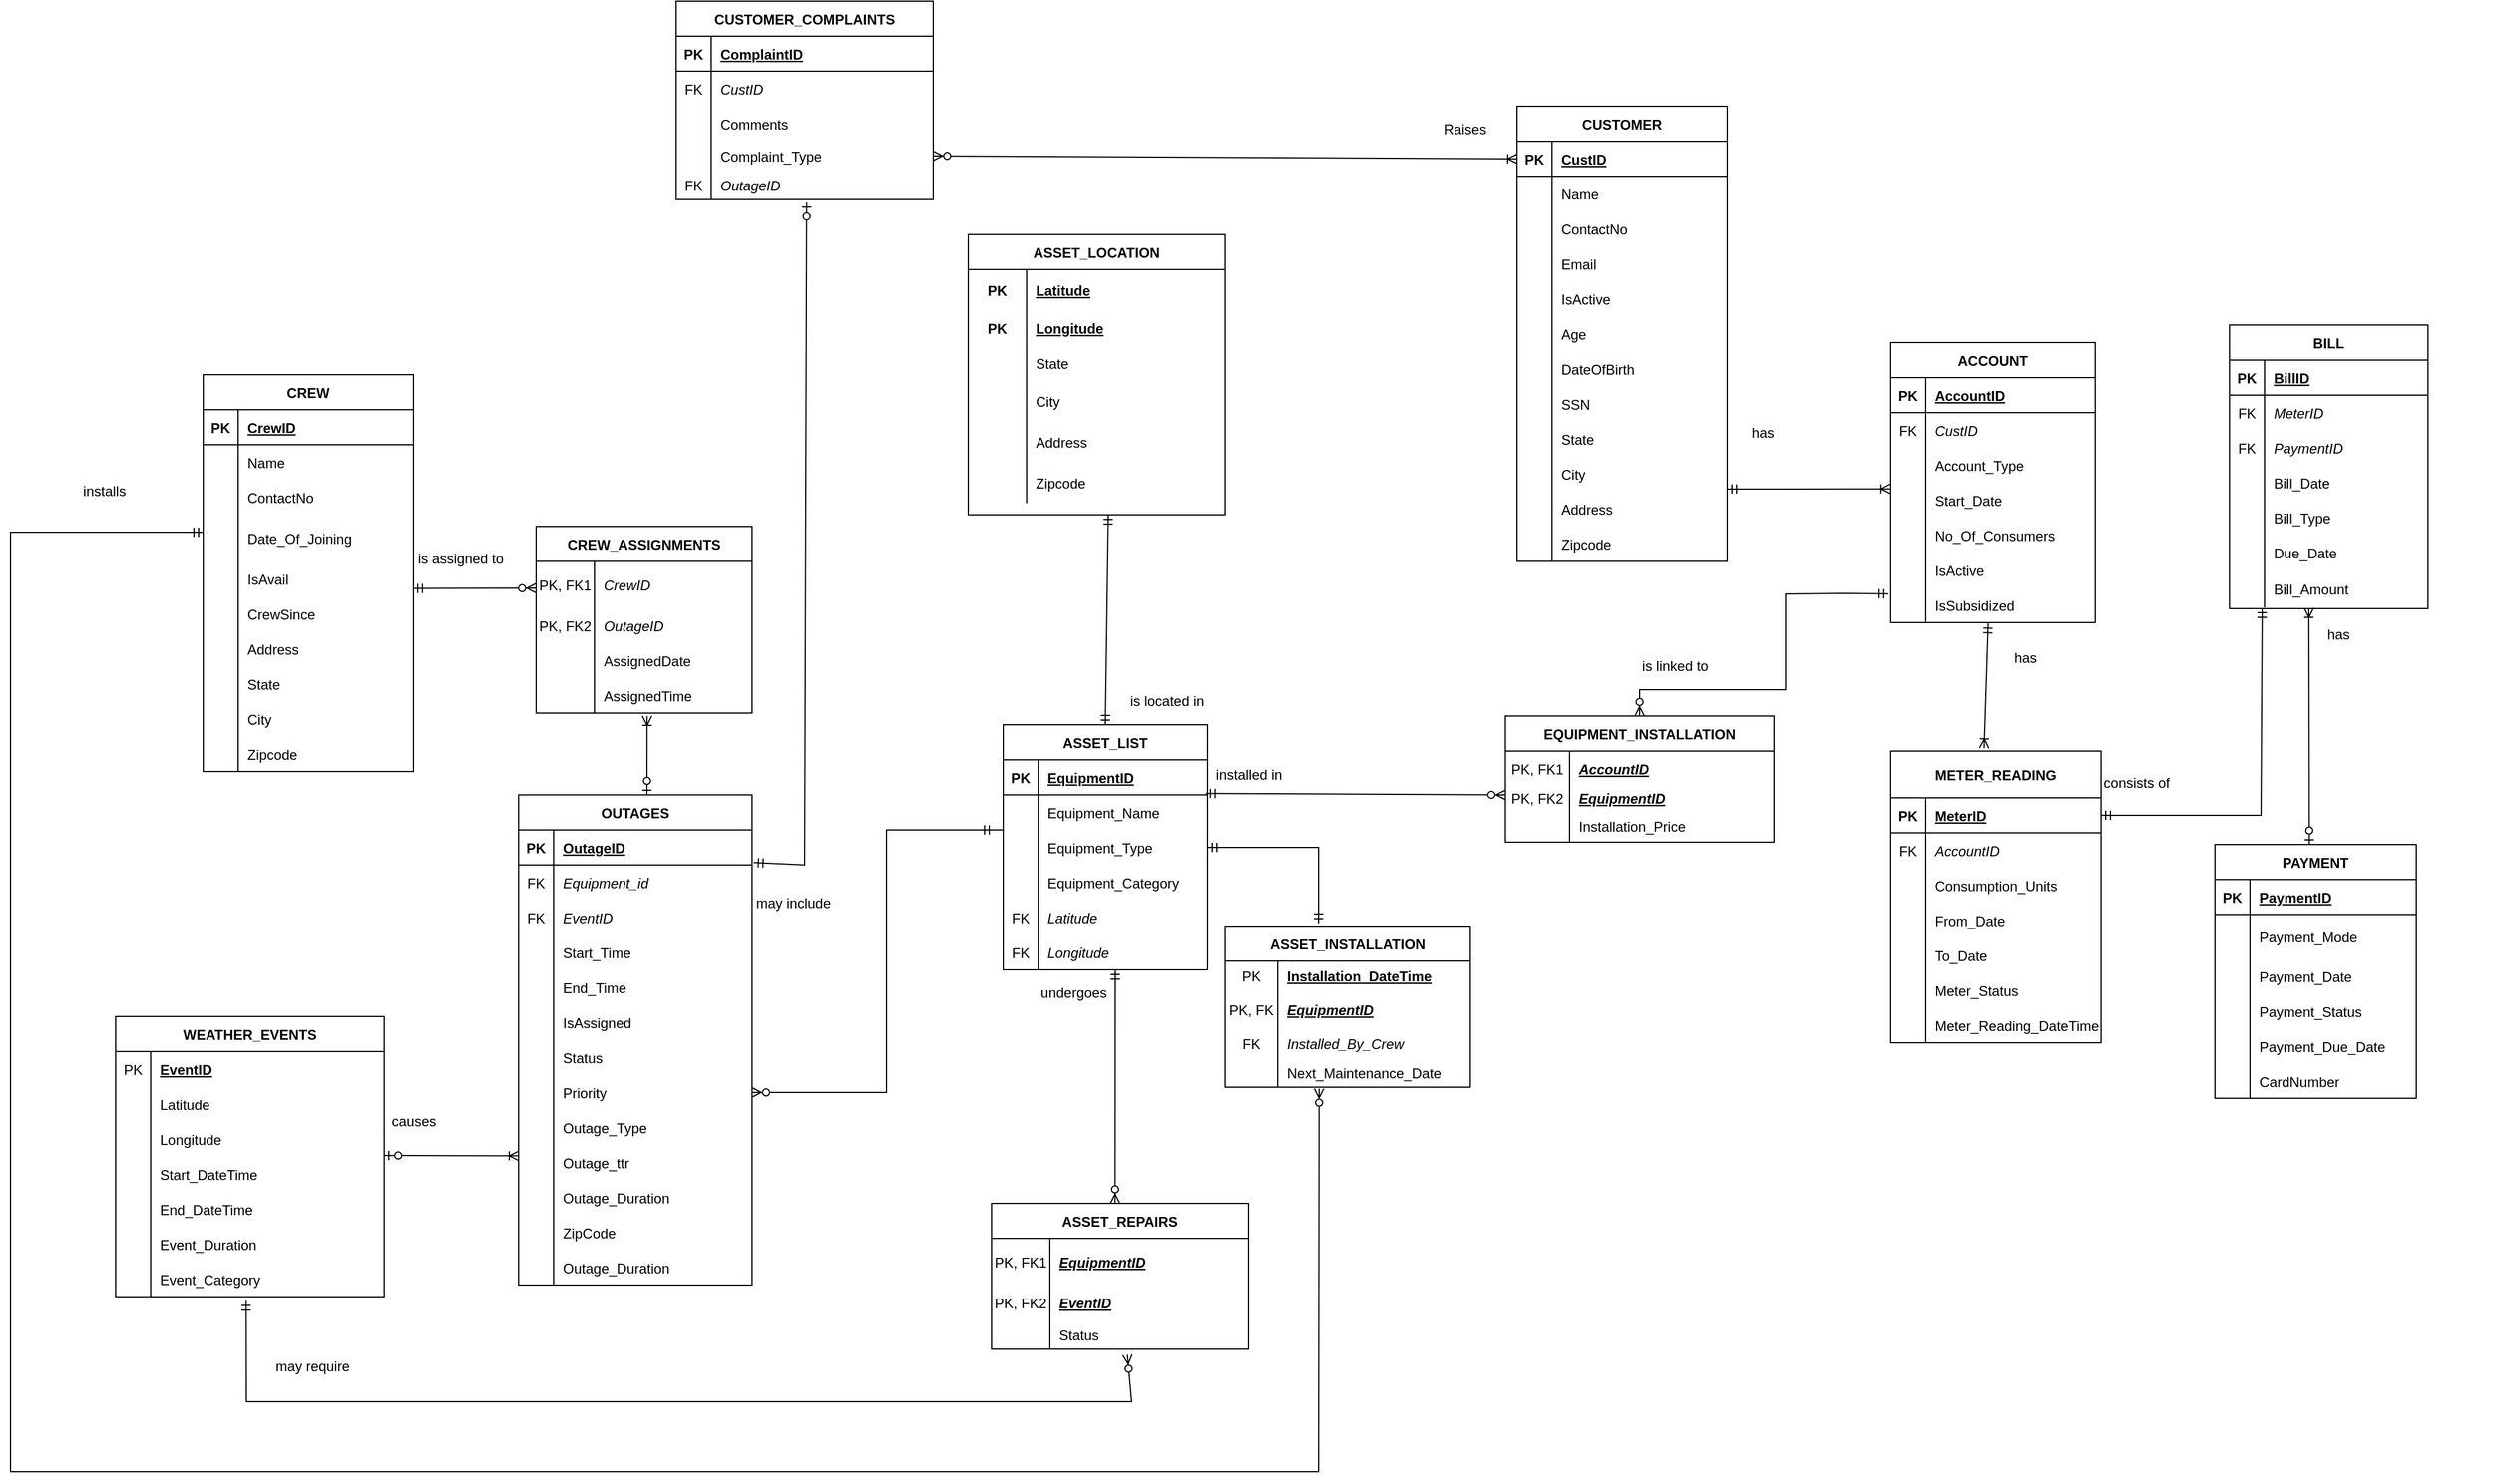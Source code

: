 <mxfile version="16.5.1" type="device"><diagram id="Ufx2zLJsuR_r9zAagxSo" name="Page-1"><mxGraphModel dx="3051" dy="1934" grid="1" gridSize="10" guides="1" tooltips="1" connect="1" arrows="1" fold="1" page="1" pageScale="1" pageWidth="850" pageHeight="1100" math="0" shadow="0"><root><mxCell id="0"/><mxCell id="1" parent="0"/><object label="CUSTOMER" id="Gn9zGy3FEubcy2iYZvzx-1"><mxCell style="shape=table;startSize=30;container=1;collapsible=1;childLayout=tableLayout;fixedRows=1;rowLines=0;fontStyle=1;align=center;resizeLast=1;gradientColor=#ffffff;" parent="1" vertex="1"><mxGeometry x="250" y="-70" width="180" height="390" as="geometry"/></mxCell></object><mxCell id="Gn9zGy3FEubcy2iYZvzx-2" value="" style="shape=tableRow;horizontal=0;startSize=0;swimlaneHead=0;swimlaneBody=0;fillColor=none;collapsible=0;dropTarget=0;points=[[0,0.5],[1,0.5]];portConstraint=eastwest;top=0;left=0;right=0;bottom=1;" parent="Gn9zGy3FEubcy2iYZvzx-1" vertex="1"><mxGeometry y="30" width="180" height="30" as="geometry"/></mxCell><mxCell id="Gn9zGy3FEubcy2iYZvzx-3" value="PK" style="shape=partialRectangle;connectable=0;fillColor=none;top=0;left=0;bottom=0;right=0;fontStyle=1;overflow=hidden;" parent="Gn9zGy3FEubcy2iYZvzx-2" vertex="1"><mxGeometry width="30" height="30" as="geometry"><mxRectangle width="30" height="30" as="alternateBounds"/></mxGeometry></mxCell><mxCell id="Gn9zGy3FEubcy2iYZvzx-4" value="CustID" style="shape=partialRectangle;connectable=0;fillColor=none;top=0;left=0;bottom=0;right=0;align=left;spacingLeft=6;fontStyle=5;overflow=hidden;" parent="Gn9zGy3FEubcy2iYZvzx-2" vertex="1"><mxGeometry x="30" width="150" height="30" as="geometry"><mxRectangle width="150" height="30" as="alternateBounds"/></mxGeometry></mxCell><mxCell id="Gn9zGy3FEubcy2iYZvzx-5" value="" style="shape=tableRow;horizontal=0;startSize=0;swimlaneHead=0;swimlaneBody=0;fillColor=none;collapsible=0;dropTarget=0;points=[[0,0.5],[1,0.5]];portConstraint=eastwest;top=0;left=0;right=0;bottom=0;" parent="Gn9zGy3FEubcy2iYZvzx-1" vertex="1"><mxGeometry y="60" width="180" height="30" as="geometry"/></mxCell><mxCell id="Gn9zGy3FEubcy2iYZvzx-6" value="" style="shape=partialRectangle;connectable=0;fillColor=none;top=0;left=0;bottom=0;right=0;editable=1;overflow=hidden;" parent="Gn9zGy3FEubcy2iYZvzx-5" vertex="1"><mxGeometry width="30" height="30" as="geometry"><mxRectangle width="30" height="30" as="alternateBounds"/></mxGeometry></mxCell><mxCell id="Gn9zGy3FEubcy2iYZvzx-7" value="Name" style="shape=partialRectangle;connectable=0;fillColor=none;top=0;left=0;bottom=0;right=0;align=left;spacingLeft=6;overflow=hidden;" parent="Gn9zGy3FEubcy2iYZvzx-5" vertex="1"><mxGeometry x="30" width="150" height="30" as="geometry"><mxRectangle width="150" height="30" as="alternateBounds"/></mxGeometry></mxCell><mxCell id="Gn9zGy3FEubcy2iYZvzx-8" value="" style="shape=tableRow;horizontal=0;startSize=0;swimlaneHead=0;swimlaneBody=0;fillColor=none;collapsible=0;dropTarget=0;points=[[0,0.5],[1,0.5]];portConstraint=eastwest;top=0;left=0;right=0;bottom=0;" parent="Gn9zGy3FEubcy2iYZvzx-1" vertex="1"><mxGeometry y="90" width="180" height="30" as="geometry"/></mxCell><mxCell id="Gn9zGy3FEubcy2iYZvzx-9" value="" style="shape=partialRectangle;connectable=0;fillColor=none;top=0;left=0;bottom=0;right=0;editable=1;overflow=hidden;" parent="Gn9zGy3FEubcy2iYZvzx-8" vertex="1"><mxGeometry width="30" height="30" as="geometry"><mxRectangle width="30" height="30" as="alternateBounds"/></mxGeometry></mxCell><mxCell id="Gn9zGy3FEubcy2iYZvzx-10" value="ContactNo" style="shape=partialRectangle;connectable=0;fillColor=none;top=0;left=0;bottom=0;right=0;align=left;spacingLeft=6;overflow=hidden;" parent="Gn9zGy3FEubcy2iYZvzx-8" vertex="1"><mxGeometry x="30" width="150" height="30" as="geometry"><mxRectangle width="150" height="30" as="alternateBounds"/></mxGeometry></mxCell><mxCell id="Gn9zGy3FEubcy2iYZvzx-11" value="" style="shape=tableRow;horizontal=0;startSize=0;swimlaneHead=0;swimlaneBody=0;fillColor=none;collapsible=0;dropTarget=0;points=[[0,0.5],[1,0.5]];portConstraint=eastwest;top=0;left=0;right=0;bottom=0;" parent="Gn9zGy3FEubcy2iYZvzx-1" vertex="1"><mxGeometry y="120" width="180" height="30" as="geometry"/></mxCell><mxCell id="Gn9zGy3FEubcy2iYZvzx-12" value="" style="shape=partialRectangle;connectable=0;fillColor=none;top=0;left=0;bottom=0;right=0;editable=1;overflow=hidden;" parent="Gn9zGy3FEubcy2iYZvzx-11" vertex="1"><mxGeometry width="30" height="30" as="geometry"><mxRectangle width="30" height="30" as="alternateBounds"/></mxGeometry></mxCell><mxCell id="Gn9zGy3FEubcy2iYZvzx-13" value="Email" style="shape=partialRectangle;connectable=0;fillColor=none;top=0;left=0;bottom=0;right=0;align=left;spacingLeft=6;overflow=hidden;" parent="Gn9zGy3FEubcy2iYZvzx-11" vertex="1"><mxGeometry x="30" width="150" height="30" as="geometry"><mxRectangle width="150" height="30" as="alternateBounds"/></mxGeometry></mxCell><mxCell id="Gn9zGy3FEubcy2iYZvzx-20" value="" style="shape=tableRow;horizontal=0;startSize=0;swimlaneHead=0;swimlaneBody=0;fillColor=none;collapsible=0;dropTarget=0;points=[[0,0.5],[1,0.5]];portConstraint=eastwest;top=0;left=0;right=0;bottom=0;" parent="Gn9zGy3FEubcy2iYZvzx-1" vertex="1"><mxGeometry y="150" width="180" height="30" as="geometry"/></mxCell><mxCell id="Gn9zGy3FEubcy2iYZvzx-21" value="" style="shape=partialRectangle;connectable=0;fillColor=none;top=0;left=0;bottom=0;right=0;editable=1;overflow=hidden;" parent="Gn9zGy3FEubcy2iYZvzx-20" vertex="1"><mxGeometry width="30" height="30" as="geometry"><mxRectangle width="30" height="30" as="alternateBounds"/></mxGeometry></mxCell><mxCell id="Gn9zGy3FEubcy2iYZvzx-22" value="IsActive" style="shape=partialRectangle;connectable=0;fillColor=none;top=0;left=0;bottom=0;right=0;align=left;spacingLeft=6;overflow=hidden;" parent="Gn9zGy3FEubcy2iYZvzx-20" vertex="1"><mxGeometry x="30" width="150" height="30" as="geometry"><mxRectangle width="150" height="30" as="alternateBounds"/></mxGeometry></mxCell><mxCell id="blTiCFehoO4ksznGJoFv-1" value="" style="shape=tableRow;horizontal=0;startSize=0;swimlaneHead=0;swimlaneBody=0;fillColor=none;collapsible=0;dropTarget=0;points=[[0,0.5],[1,0.5]];portConstraint=eastwest;top=0;left=0;right=0;bottom=0;" vertex="1" parent="Gn9zGy3FEubcy2iYZvzx-1"><mxGeometry y="180" width="180" height="30" as="geometry"/></mxCell><mxCell id="blTiCFehoO4ksznGJoFv-2" value="" style="shape=partialRectangle;connectable=0;fillColor=none;top=0;left=0;bottom=0;right=0;editable=1;overflow=hidden;" vertex="1" parent="blTiCFehoO4ksznGJoFv-1"><mxGeometry width="30" height="30" as="geometry"><mxRectangle width="30" height="30" as="alternateBounds"/></mxGeometry></mxCell><mxCell id="blTiCFehoO4ksznGJoFv-3" value="Age" style="shape=partialRectangle;connectable=0;fillColor=none;top=0;left=0;bottom=0;right=0;align=left;spacingLeft=6;overflow=hidden;" vertex="1" parent="blTiCFehoO4ksznGJoFv-1"><mxGeometry x="30" width="150" height="30" as="geometry"><mxRectangle width="150" height="30" as="alternateBounds"/></mxGeometry></mxCell><mxCell id="blTiCFehoO4ksznGJoFv-78" value="" style="shape=tableRow;horizontal=0;startSize=0;swimlaneHead=0;swimlaneBody=0;fillColor=none;collapsible=0;dropTarget=0;points=[[0,0.5],[1,0.5]];portConstraint=eastwest;top=0;left=0;right=0;bottom=0;" vertex="1" parent="Gn9zGy3FEubcy2iYZvzx-1"><mxGeometry y="210" width="180" height="30" as="geometry"/></mxCell><mxCell id="blTiCFehoO4ksznGJoFv-79" value="" style="shape=partialRectangle;connectable=0;fillColor=none;top=0;left=0;bottom=0;right=0;editable=1;overflow=hidden;" vertex="1" parent="blTiCFehoO4ksznGJoFv-78"><mxGeometry width="30" height="30" as="geometry"><mxRectangle width="30" height="30" as="alternateBounds"/></mxGeometry></mxCell><mxCell id="blTiCFehoO4ksznGJoFv-80" value="DateOfBirth" style="shape=partialRectangle;connectable=0;fillColor=none;top=0;left=0;bottom=0;right=0;align=left;spacingLeft=6;overflow=hidden;" vertex="1" parent="blTiCFehoO4ksznGJoFv-78"><mxGeometry x="30" width="150" height="30" as="geometry"><mxRectangle width="150" height="30" as="alternateBounds"/></mxGeometry></mxCell><mxCell id="blTiCFehoO4ksznGJoFv-88" value="" style="shape=tableRow;horizontal=0;startSize=0;swimlaneHead=0;swimlaneBody=0;fillColor=none;collapsible=0;dropTarget=0;points=[[0,0.5],[1,0.5]];portConstraint=eastwest;top=0;left=0;right=0;bottom=0;" vertex="1" parent="Gn9zGy3FEubcy2iYZvzx-1"><mxGeometry y="240" width="180" height="30" as="geometry"/></mxCell><mxCell id="blTiCFehoO4ksznGJoFv-89" value="" style="shape=partialRectangle;connectable=0;fillColor=none;top=0;left=0;bottom=0;right=0;editable=1;overflow=hidden;" vertex="1" parent="blTiCFehoO4ksznGJoFv-88"><mxGeometry width="30" height="30" as="geometry"><mxRectangle width="30" height="30" as="alternateBounds"/></mxGeometry></mxCell><mxCell id="blTiCFehoO4ksznGJoFv-90" value="SSN" style="shape=partialRectangle;connectable=0;fillColor=none;top=0;left=0;bottom=0;right=0;align=left;spacingLeft=6;overflow=hidden;" vertex="1" parent="blTiCFehoO4ksznGJoFv-88"><mxGeometry x="30" width="150" height="30" as="geometry"><mxRectangle width="150" height="30" as="alternateBounds"/></mxGeometry></mxCell><mxCell id="blTiCFehoO4ksznGJoFv-185" value="" style="shape=tableRow;horizontal=0;startSize=0;swimlaneHead=0;swimlaneBody=0;fillColor=none;collapsible=0;dropTarget=0;points=[[0,0.5],[1,0.5]];portConstraint=eastwest;top=0;left=0;right=0;bottom=0;" vertex="1" parent="Gn9zGy3FEubcy2iYZvzx-1"><mxGeometry y="270" width="180" height="30" as="geometry"/></mxCell><mxCell id="blTiCFehoO4ksznGJoFv-186" value="" style="shape=partialRectangle;connectable=0;fillColor=none;top=0;left=0;bottom=0;right=0;editable=1;overflow=hidden;" vertex="1" parent="blTiCFehoO4ksznGJoFv-185"><mxGeometry width="30" height="30" as="geometry"><mxRectangle width="30" height="30" as="alternateBounds"/></mxGeometry></mxCell><mxCell id="blTiCFehoO4ksznGJoFv-187" value="State" style="shape=partialRectangle;connectable=0;fillColor=none;top=0;left=0;bottom=0;right=0;align=left;spacingLeft=6;overflow=hidden;" vertex="1" parent="blTiCFehoO4ksznGJoFv-185"><mxGeometry x="30" width="150" height="30" as="geometry"><mxRectangle width="150" height="30" as="alternateBounds"/></mxGeometry></mxCell><mxCell id="blTiCFehoO4ksznGJoFv-188" value="" style="shape=tableRow;horizontal=0;startSize=0;swimlaneHead=0;swimlaneBody=0;fillColor=none;collapsible=0;dropTarget=0;points=[[0,0.5],[1,0.5]];portConstraint=eastwest;top=0;left=0;right=0;bottom=0;" vertex="1" parent="Gn9zGy3FEubcy2iYZvzx-1"><mxGeometry y="300" width="180" height="30" as="geometry"/></mxCell><mxCell id="blTiCFehoO4ksznGJoFv-189" value="" style="shape=partialRectangle;connectable=0;fillColor=none;top=0;left=0;bottom=0;right=0;editable=1;overflow=hidden;" vertex="1" parent="blTiCFehoO4ksznGJoFv-188"><mxGeometry width="30" height="30" as="geometry"><mxRectangle width="30" height="30" as="alternateBounds"/></mxGeometry></mxCell><mxCell id="blTiCFehoO4ksznGJoFv-190" value="City" style="shape=partialRectangle;connectable=0;fillColor=none;top=0;left=0;bottom=0;right=0;align=left;spacingLeft=6;overflow=hidden;" vertex="1" parent="blTiCFehoO4ksznGJoFv-188"><mxGeometry x="30" width="150" height="30" as="geometry"><mxRectangle width="150" height="30" as="alternateBounds"/></mxGeometry></mxCell><mxCell id="blTiCFehoO4ksznGJoFv-191" value="" style="shape=tableRow;horizontal=0;startSize=0;swimlaneHead=0;swimlaneBody=0;fillColor=none;collapsible=0;dropTarget=0;points=[[0,0.5],[1,0.5]];portConstraint=eastwest;top=0;left=0;right=0;bottom=0;" vertex="1" parent="Gn9zGy3FEubcy2iYZvzx-1"><mxGeometry y="330" width="180" height="30" as="geometry"/></mxCell><mxCell id="blTiCFehoO4ksznGJoFv-192" value="" style="shape=partialRectangle;connectable=0;fillColor=none;top=0;left=0;bottom=0;right=0;editable=1;overflow=hidden;" vertex="1" parent="blTiCFehoO4ksznGJoFv-191"><mxGeometry width="30" height="30" as="geometry"><mxRectangle width="30" height="30" as="alternateBounds"/></mxGeometry></mxCell><mxCell id="blTiCFehoO4ksznGJoFv-193" value="Address" style="shape=partialRectangle;connectable=0;fillColor=none;top=0;left=0;bottom=0;right=0;align=left;spacingLeft=6;overflow=hidden;" vertex="1" parent="blTiCFehoO4ksznGJoFv-191"><mxGeometry x="30" width="150" height="30" as="geometry"><mxRectangle width="150" height="30" as="alternateBounds"/></mxGeometry></mxCell><mxCell id="blTiCFehoO4ksznGJoFv-194" value="" style="shape=tableRow;horizontal=0;startSize=0;swimlaneHead=0;swimlaneBody=0;fillColor=none;collapsible=0;dropTarget=0;points=[[0,0.5],[1,0.5]];portConstraint=eastwest;top=0;left=0;right=0;bottom=0;" vertex="1" parent="Gn9zGy3FEubcy2iYZvzx-1"><mxGeometry y="360" width="180" height="30" as="geometry"/></mxCell><mxCell id="blTiCFehoO4ksznGJoFv-195" value="" style="shape=partialRectangle;connectable=0;fillColor=none;top=0;left=0;bottom=0;right=0;editable=1;overflow=hidden;" vertex="1" parent="blTiCFehoO4ksznGJoFv-194"><mxGeometry width="30" height="30" as="geometry"><mxRectangle width="30" height="30" as="alternateBounds"/></mxGeometry></mxCell><mxCell id="blTiCFehoO4ksznGJoFv-196" value="Zipcode" style="shape=partialRectangle;connectable=0;fillColor=none;top=0;left=0;bottom=0;right=0;align=left;spacingLeft=6;overflow=hidden;" vertex="1" parent="blTiCFehoO4ksznGJoFv-194"><mxGeometry x="30" width="150" height="30" as="geometry"><mxRectangle width="150" height="30" as="alternateBounds"/></mxGeometry></mxCell><mxCell id="Gn9zGy3FEubcy2iYZvzx-23" value="" style="shape=partialRectangle;connectable=0;fillColor=none;top=0;left=0;bottom=0;right=0;align=left;spacingLeft=6;overflow=hidden;" parent="1" vertex="1"><mxGeometry x="830" y="602.5" width="245" height="30" as="geometry"><mxRectangle width="245" height="30" as="alternateBounds"/></mxGeometry></mxCell><mxCell id="Gn9zGy3FEubcy2iYZvzx-24" value="" style="shape=partialRectangle;connectable=0;fillColor=none;top=0;left=0;bottom=0;right=0;align=left;spacingLeft=6;overflow=hidden;" parent="1" vertex="1"><mxGeometry x="840" y="552.5" width="245" height="30" as="geometry"><mxRectangle width="245" height="30" as="alternateBounds"/></mxGeometry></mxCell><mxCell id="Gn9zGy3FEubcy2iYZvzx-32" value="" style="shape=tableRow;horizontal=0;startSize=0;swimlaneHead=0;swimlaneBody=0;fillColor=none;collapsible=0;dropTarget=0;points=[[0,0.5],[1,0.5]];portConstraint=eastwest;top=0;left=0;right=0;bottom=0;" parent="1" vertex="1"><mxGeometry x="350" y="492.5" width="180" height="30" as="geometry"/></mxCell><mxCell id="Gn9zGy3FEubcy2iYZvzx-33" value="" style="shape=partialRectangle;connectable=0;fillColor=none;top=0;left=0;bottom=0;right=0;editable=1;overflow=hidden;" parent="Gn9zGy3FEubcy2iYZvzx-32" vertex="1"><mxGeometry width="30" height="30" as="geometry"><mxRectangle width="30" height="30" as="alternateBounds"/></mxGeometry></mxCell><mxCell id="Gn9zGy3FEubcy2iYZvzx-34" value="" style="shape=tableRow;horizontal=0;startSize=0;swimlaneHead=0;swimlaneBody=0;fillColor=none;collapsible=0;dropTarget=0;points=[[0,0.5],[1,0.5]];portConstraint=eastwest;top=0;left=0;right=0;bottom=0;" parent="1" vertex="1"><mxGeometry x="310" y="452.5" width="180" height="30" as="geometry"/></mxCell><mxCell id="Gn9zGy3FEubcy2iYZvzx-35" value="" style="shape=partialRectangle;connectable=0;fillColor=none;top=0;left=0;bottom=0;right=0;editable=1;overflow=hidden;" parent="Gn9zGy3FEubcy2iYZvzx-34" vertex="1"><mxGeometry width="30" height="30" as="geometry"><mxRectangle width="30" height="30" as="alternateBounds"/></mxGeometry></mxCell><mxCell id="Gn9zGy3FEubcy2iYZvzx-36" value="" style="shape=tableRow;horizontal=0;startSize=0;swimlaneHead=0;swimlaneBody=0;fillColor=none;collapsible=0;dropTarget=0;points=[[0,0.5],[1,0.5]];portConstraint=eastwest;top=0;left=0;right=0;bottom=0;" parent="1" vertex="1"><mxGeometry x="310" y="482.5" width="180" height="30" as="geometry"/></mxCell><mxCell id="Gn9zGy3FEubcy2iYZvzx-37" value="" style="shape=partialRectangle;connectable=0;fillColor=none;top=0;left=0;bottom=0;right=0;editable=1;overflow=hidden;" parent="Gn9zGy3FEubcy2iYZvzx-36" vertex="1"><mxGeometry width="30" height="30" as="geometry"><mxRectangle width="30" height="30" as="alternateBounds"/></mxGeometry></mxCell><mxCell id="Gn9zGy3FEubcy2iYZvzx-38" value="ACCOUNT" style="shape=table;startSize=30;container=1;collapsible=1;childLayout=tableLayout;fixedRows=1;rowLines=0;fontStyle=1;align=center;resizeLast=1;" parent="1" vertex="1"><mxGeometry x="570" y="132.5" width="175" height="240" as="geometry"/></mxCell><mxCell id="Gn9zGy3FEubcy2iYZvzx-39" value="" style="shape=tableRow;horizontal=0;startSize=0;swimlaneHead=0;swimlaneBody=0;fillColor=none;collapsible=0;dropTarget=0;points=[[0,0.5],[1,0.5]];portConstraint=eastwest;top=0;left=0;right=0;bottom=1;" parent="Gn9zGy3FEubcy2iYZvzx-38" vertex="1"><mxGeometry y="30" width="175" height="30" as="geometry"/></mxCell><mxCell id="Gn9zGy3FEubcy2iYZvzx-40" value="PK" style="shape=partialRectangle;connectable=0;fillColor=none;top=0;left=0;bottom=0;right=0;fontStyle=1;overflow=hidden;" parent="Gn9zGy3FEubcy2iYZvzx-39" vertex="1"><mxGeometry width="30" height="30" as="geometry"><mxRectangle width="30" height="30" as="alternateBounds"/></mxGeometry></mxCell><mxCell id="Gn9zGy3FEubcy2iYZvzx-41" value="AccountID" style="shape=partialRectangle;connectable=0;fillColor=none;top=0;left=0;bottom=0;right=0;align=left;spacingLeft=6;fontStyle=5;overflow=hidden;" parent="Gn9zGy3FEubcy2iYZvzx-39" vertex="1"><mxGeometry x="30" width="145" height="30" as="geometry"><mxRectangle width="145" height="30" as="alternateBounds"/></mxGeometry></mxCell><mxCell id="Gn9zGy3FEubcy2iYZvzx-42" value="" style="shape=tableRow;horizontal=0;startSize=0;swimlaneHead=0;swimlaneBody=0;fillColor=none;collapsible=0;dropTarget=0;points=[[0,0.5],[1,0.5]];portConstraint=eastwest;top=0;left=0;right=0;bottom=0;" parent="Gn9zGy3FEubcy2iYZvzx-38" vertex="1"><mxGeometry y="60" width="175" height="30" as="geometry"/></mxCell><mxCell id="Gn9zGy3FEubcy2iYZvzx-43" value="FK" style="shape=partialRectangle;connectable=0;fillColor=none;top=0;left=0;bottom=0;right=0;editable=1;overflow=hidden;" parent="Gn9zGy3FEubcy2iYZvzx-42" vertex="1"><mxGeometry width="30" height="30" as="geometry"><mxRectangle width="30" height="30" as="alternateBounds"/></mxGeometry></mxCell><mxCell id="Gn9zGy3FEubcy2iYZvzx-44" value="CustID" style="shape=partialRectangle;connectable=0;fillColor=none;top=0;left=0;bottom=0;right=0;align=left;spacingLeft=6;overflow=hidden;fontStyle=2" parent="Gn9zGy3FEubcy2iYZvzx-42" vertex="1"><mxGeometry x="30" width="145" height="30" as="geometry"><mxRectangle width="145" height="30" as="alternateBounds"/></mxGeometry></mxCell><mxCell id="Gn9zGy3FEubcy2iYZvzx-45" value="" style="shape=tableRow;horizontal=0;startSize=0;swimlaneHead=0;swimlaneBody=0;fillColor=none;collapsible=0;dropTarget=0;points=[[0,0.5],[1,0.5]];portConstraint=eastwest;top=0;left=0;right=0;bottom=0;" parent="Gn9zGy3FEubcy2iYZvzx-38" vertex="1"><mxGeometry y="90" width="175" height="30" as="geometry"/></mxCell><mxCell id="Gn9zGy3FEubcy2iYZvzx-46" value="" style="shape=partialRectangle;connectable=0;fillColor=none;top=0;left=0;bottom=0;right=0;editable=1;overflow=hidden;" parent="Gn9zGy3FEubcy2iYZvzx-45" vertex="1"><mxGeometry width="30" height="30" as="geometry"><mxRectangle width="30" height="30" as="alternateBounds"/></mxGeometry></mxCell><mxCell id="Gn9zGy3FEubcy2iYZvzx-47" value="Account_Type" style="shape=partialRectangle;connectable=0;fillColor=none;top=0;left=0;bottom=0;right=0;align=left;spacingLeft=6;overflow=hidden;" parent="Gn9zGy3FEubcy2iYZvzx-45" vertex="1"><mxGeometry x="30" width="145" height="30" as="geometry"><mxRectangle width="145" height="30" as="alternateBounds"/></mxGeometry></mxCell><mxCell id="blTiCFehoO4ksznGJoFv-57" value="" style="shape=tableRow;horizontal=0;startSize=0;swimlaneHead=0;swimlaneBody=0;fillColor=none;collapsible=0;dropTarget=0;points=[[0,0.5],[1,0.5]];portConstraint=eastwest;top=0;left=0;right=0;bottom=0;" vertex="1" parent="Gn9zGy3FEubcy2iYZvzx-38"><mxGeometry y="120" width="175" height="30" as="geometry"/></mxCell><mxCell id="blTiCFehoO4ksznGJoFv-58" value="" style="shape=partialRectangle;connectable=0;fillColor=none;top=0;left=0;bottom=0;right=0;editable=1;overflow=hidden;" vertex="1" parent="blTiCFehoO4ksznGJoFv-57"><mxGeometry width="30" height="30" as="geometry"><mxRectangle width="30" height="30" as="alternateBounds"/></mxGeometry></mxCell><mxCell id="blTiCFehoO4ksznGJoFv-59" value="Start_Date" style="shape=partialRectangle;connectable=0;fillColor=none;top=0;left=0;bottom=0;right=0;align=left;spacingLeft=6;overflow=hidden;" vertex="1" parent="blTiCFehoO4ksznGJoFv-57"><mxGeometry x="30" width="145" height="30" as="geometry"><mxRectangle width="145" height="30" as="alternateBounds"/></mxGeometry></mxCell><mxCell id="Gn9zGy3FEubcy2iYZvzx-51" value="" style="shape=tableRow;horizontal=0;startSize=0;swimlaneHead=0;swimlaneBody=0;fillColor=none;collapsible=0;dropTarget=0;points=[[0,0.5],[1,0.5]];portConstraint=eastwest;top=0;left=0;right=0;bottom=0;" parent="Gn9zGy3FEubcy2iYZvzx-38" vertex="1"><mxGeometry y="150" width="175" height="30" as="geometry"/></mxCell><mxCell id="Gn9zGy3FEubcy2iYZvzx-52" value="" style="shape=partialRectangle;connectable=0;fillColor=none;top=0;left=0;bottom=0;right=0;editable=1;overflow=hidden;" parent="Gn9zGy3FEubcy2iYZvzx-51" vertex="1"><mxGeometry width="30" height="30" as="geometry"><mxRectangle width="30" height="30" as="alternateBounds"/></mxGeometry></mxCell><mxCell id="Gn9zGy3FEubcy2iYZvzx-53" value="No_Of_Consumers" style="shape=partialRectangle;connectable=0;fillColor=none;top=0;left=0;bottom=0;right=0;align=left;spacingLeft=6;overflow=hidden;" parent="Gn9zGy3FEubcy2iYZvzx-51" vertex="1"><mxGeometry x="30" width="145" height="30" as="geometry"><mxRectangle width="145" height="30" as="alternateBounds"/></mxGeometry></mxCell><mxCell id="Gn9zGy3FEubcy2iYZvzx-54" value="" style="shape=tableRow;horizontal=0;startSize=0;swimlaneHead=0;swimlaneBody=0;fillColor=none;collapsible=0;dropTarget=0;points=[[0,0.5],[1,0.5]];portConstraint=eastwest;top=0;left=0;right=0;bottom=0;" parent="Gn9zGy3FEubcy2iYZvzx-38" vertex="1"><mxGeometry y="180" width="175" height="30" as="geometry"/></mxCell><mxCell id="Gn9zGy3FEubcy2iYZvzx-55" value="" style="shape=partialRectangle;connectable=0;fillColor=none;top=0;left=0;bottom=0;right=0;editable=1;overflow=hidden;" parent="Gn9zGy3FEubcy2iYZvzx-54" vertex="1"><mxGeometry width="30" height="30" as="geometry"><mxRectangle width="30" height="30" as="alternateBounds"/></mxGeometry></mxCell><mxCell id="Gn9zGy3FEubcy2iYZvzx-56" value="IsActive" style="shape=partialRectangle;connectable=0;fillColor=none;top=0;left=0;bottom=0;right=0;align=left;spacingLeft=6;overflow=hidden;" parent="Gn9zGy3FEubcy2iYZvzx-54" vertex="1"><mxGeometry x="30" width="145" height="30" as="geometry"><mxRectangle width="145" height="30" as="alternateBounds"/></mxGeometry></mxCell><mxCell id="blTiCFehoO4ksznGJoFv-4" value="" style="shape=tableRow;horizontal=0;startSize=0;swimlaneHead=0;swimlaneBody=0;fillColor=none;collapsible=0;dropTarget=0;points=[[0,0.5],[1,0.5]];portConstraint=eastwest;top=0;left=0;right=0;bottom=0;" vertex="1" parent="Gn9zGy3FEubcy2iYZvzx-38"><mxGeometry y="210" width="175" height="30" as="geometry"/></mxCell><mxCell id="blTiCFehoO4ksznGJoFv-5" value="" style="shape=partialRectangle;connectable=0;fillColor=none;top=0;left=0;bottom=0;right=0;editable=1;overflow=hidden;" vertex="1" parent="blTiCFehoO4ksznGJoFv-4"><mxGeometry width="30" height="30" as="geometry"><mxRectangle width="30" height="30" as="alternateBounds"/></mxGeometry></mxCell><mxCell id="blTiCFehoO4ksznGJoFv-6" value="IsSubsidized" style="shape=partialRectangle;connectable=0;fillColor=none;top=0;left=0;bottom=0;right=0;align=left;spacingLeft=6;overflow=hidden;" vertex="1" parent="blTiCFehoO4ksznGJoFv-4"><mxGeometry x="30" width="145" height="30" as="geometry"><mxRectangle width="145" height="30" as="alternateBounds"/></mxGeometry></mxCell><mxCell id="Gn9zGy3FEubcy2iYZvzx-57" value="" style="fontSize=12;html=1;endArrow=ERzeroToMany;startArrow=ERmandOne;rounded=0;entryX=0.5;entryY=0;entryDx=0;entryDy=0;exitX=-0.011;exitY=0.178;exitDx=0;exitDy=0;exitPerimeter=0;" parent="1" target="Gn9zGy3FEubcy2iYZvzx-25" edge="1" source="blTiCFehoO4ksznGJoFv-4"><mxGeometry width="100" height="100" relative="1" as="geometry"><mxPoint x="330" y="402.5" as="sourcePoint"/><mxPoint x="530" y="352.5" as="targetPoint"/><Array as="points"><mxPoint x="530" y="347.5"/><mxPoint x="480" y="348"/><mxPoint x="480" y="430"/><mxPoint x="355" y="430"/></Array></mxGeometry></mxCell><mxCell id="Gn9zGy3FEubcy2iYZvzx-58" value="BILL" style="shape=table;startSize=30;container=1;collapsible=1;childLayout=tableLayout;fixedRows=1;rowLines=0;fontStyle=1;align=center;resizeLast=1;" parent="1" vertex="1"><mxGeometry x="860" y="117.5" width="170" height="243.0" as="geometry"/></mxCell><mxCell id="Gn9zGy3FEubcy2iYZvzx-59" value="" style="shape=tableRow;horizontal=0;startSize=0;swimlaneHead=0;swimlaneBody=0;fillColor=none;collapsible=0;dropTarget=0;points=[[0,0.5],[1,0.5]];portConstraint=eastwest;top=0;left=0;right=0;bottom=1;" parent="Gn9zGy3FEubcy2iYZvzx-58" vertex="1"><mxGeometry y="30" width="170" height="30" as="geometry"/></mxCell><mxCell id="Gn9zGy3FEubcy2iYZvzx-60" value="PK" style="shape=partialRectangle;connectable=0;fillColor=none;top=0;left=0;bottom=0;right=0;fontStyle=1;overflow=hidden;" parent="Gn9zGy3FEubcy2iYZvzx-59" vertex="1"><mxGeometry width="30" height="30" as="geometry"><mxRectangle width="30" height="30" as="alternateBounds"/></mxGeometry></mxCell><mxCell id="Gn9zGy3FEubcy2iYZvzx-61" value="BillID" style="shape=partialRectangle;connectable=0;fillColor=none;top=0;left=0;bottom=0;right=0;align=left;spacingLeft=6;fontStyle=5;overflow=hidden;" parent="Gn9zGy3FEubcy2iYZvzx-59" vertex="1"><mxGeometry x="30" width="140" height="30" as="geometry"><mxRectangle width="140" height="30" as="alternateBounds"/></mxGeometry></mxCell><mxCell id="Gn9zGy3FEubcy2iYZvzx-65" value="" style="shape=tableRow;horizontal=0;startSize=0;swimlaneHead=0;swimlaneBody=0;fillColor=none;collapsible=0;dropTarget=0;points=[[0,0.5],[1,0.5]];portConstraint=eastwest;top=0;left=0;right=0;bottom=0;" parent="Gn9zGy3FEubcy2iYZvzx-58" vertex="1"><mxGeometry y="60" width="170" height="30" as="geometry"/></mxCell><mxCell id="Gn9zGy3FEubcy2iYZvzx-66" value="FK" style="shape=partialRectangle;connectable=0;fillColor=none;top=0;left=0;bottom=0;right=0;editable=1;overflow=hidden;" parent="Gn9zGy3FEubcy2iYZvzx-65" vertex="1"><mxGeometry width="30" height="30" as="geometry"><mxRectangle width="30" height="30" as="alternateBounds"/></mxGeometry></mxCell><mxCell id="Gn9zGy3FEubcy2iYZvzx-67" value="MeterID" style="shape=partialRectangle;connectable=0;fillColor=none;top=0;left=0;bottom=0;right=0;align=left;spacingLeft=6;overflow=hidden;fontStyle=2" parent="Gn9zGy3FEubcy2iYZvzx-65" vertex="1"><mxGeometry x="30" width="140" height="30" as="geometry"><mxRectangle width="140" height="30" as="alternateBounds"/></mxGeometry></mxCell><mxCell id="Gn9zGy3FEubcy2iYZvzx-68" value="" style="shape=tableRow;horizontal=0;startSize=0;swimlaneHead=0;swimlaneBody=0;fillColor=none;collapsible=0;dropTarget=0;points=[[0,0.5],[1,0.5]];portConstraint=eastwest;top=0;left=0;right=0;bottom=0;" parent="Gn9zGy3FEubcy2iYZvzx-58" vertex="1"><mxGeometry y="90" width="170" height="30" as="geometry"/></mxCell><mxCell id="Gn9zGy3FEubcy2iYZvzx-69" value="FK" style="shape=partialRectangle;connectable=0;fillColor=none;top=0;left=0;bottom=0;right=0;editable=1;overflow=hidden;" parent="Gn9zGy3FEubcy2iYZvzx-68" vertex="1"><mxGeometry width="30" height="30" as="geometry"><mxRectangle width="30" height="30" as="alternateBounds"/></mxGeometry></mxCell><mxCell id="Gn9zGy3FEubcy2iYZvzx-70" value="PaymentID" style="shape=partialRectangle;connectable=0;fillColor=none;top=0;left=0;bottom=0;right=0;align=left;spacingLeft=6;overflow=hidden;fontStyle=2" parent="Gn9zGy3FEubcy2iYZvzx-68" vertex="1"><mxGeometry x="30" width="140" height="30" as="geometry"><mxRectangle width="140" height="30" as="alternateBounds"/></mxGeometry></mxCell><mxCell id="Gn9zGy3FEubcy2iYZvzx-71" value="" style="shape=tableRow;horizontal=0;startSize=0;swimlaneHead=0;swimlaneBody=0;fillColor=none;collapsible=0;dropTarget=0;points=[[0,0.5],[1,0.5]];portConstraint=eastwest;top=0;left=0;right=0;bottom=0;" parent="Gn9zGy3FEubcy2iYZvzx-58" vertex="1"><mxGeometry y="120" width="170" height="30" as="geometry"/></mxCell><mxCell id="Gn9zGy3FEubcy2iYZvzx-72" value="" style="shape=partialRectangle;connectable=0;fillColor=none;top=0;left=0;bottom=0;right=0;editable=1;overflow=hidden;" parent="Gn9zGy3FEubcy2iYZvzx-71" vertex="1"><mxGeometry width="30" height="30" as="geometry"><mxRectangle width="30" height="30" as="alternateBounds"/></mxGeometry></mxCell><mxCell id="Gn9zGy3FEubcy2iYZvzx-73" value="Bill_Date" style="shape=partialRectangle;connectable=0;fillColor=none;top=0;left=0;bottom=0;right=0;align=left;spacingLeft=6;overflow=hidden;" parent="Gn9zGy3FEubcy2iYZvzx-71" vertex="1"><mxGeometry x="30" width="140" height="30" as="geometry"><mxRectangle width="140" height="30" as="alternateBounds"/></mxGeometry></mxCell><mxCell id="Gn9zGy3FEubcy2iYZvzx-74" value="" style="shape=tableRow;horizontal=0;startSize=0;swimlaneHead=0;swimlaneBody=0;fillColor=none;collapsible=0;dropTarget=0;points=[[0,0.5],[1,0.5]];portConstraint=eastwest;top=0;left=0;right=0;bottom=0;" parent="Gn9zGy3FEubcy2iYZvzx-58" vertex="1"><mxGeometry y="150" width="170" height="30" as="geometry"/></mxCell><mxCell id="Gn9zGy3FEubcy2iYZvzx-75" value="" style="shape=partialRectangle;connectable=0;fillColor=none;top=0;left=0;bottom=0;right=0;editable=1;overflow=hidden;" parent="Gn9zGy3FEubcy2iYZvzx-74" vertex="1"><mxGeometry width="30" height="30" as="geometry"><mxRectangle width="30" height="30" as="alternateBounds"/></mxGeometry></mxCell><mxCell id="Gn9zGy3FEubcy2iYZvzx-76" value="Bill_Type" style="shape=partialRectangle;connectable=0;fillColor=none;top=0;left=0;bottom=0;right=0;align=left;spacingLeft=6;overflow=hidden;" parent="Gn9zGy3FEubcy2iYZvzx-74" vertex="1"><mxGeometry x="30" width="140" height="30" as="geometry"><mxRectangle width="140" height="30" as="alternateBounds"/></mxGeometry></mxCell><mxCell id="Gn9zGy3FEubcy2iYZvzx-80" value="" style="shape=tableRow;horizontal=0;startSize=0;swimlaneHead=0;swimlaneBody=0;fillColor=none;collapsible=0;dropTarget=0;points=[[0,0.5],[1,0.5]];portConstraint=eastwest;top=0;left=0;right=0;bottom=0;" parent="Gn9zGy3FEubcy2iYZvzx-58" vertex="1"><mxGeometry y="180" width="170" height="30" as="geometry"/></mxCell><mxCell id="Gn9zGy3FEubcy2iYZvzx-81" value="" style="shape=partialRectangle;connectable=0;fillColor=none;top=0;left=0;bottom=0;right=0;editable=1;overflow=hidden;" parent="Gn9zGy3FEubcy2iYZvzx-80" vertex="1"><mxGeometry width="30" height="30" as="geometry"><mxRectangle width="30" height="30" as="alternateBounds"/></mxGeometry></mxCell><mxCell id="Gn9zGy3FEubcy2iYZvzx-82" value="Due_Date" style="shape=partialRectangle;connectable=0;fillColor=none;top=0;left=0;bottom=0;right=0;align=left;spacingLeft=6;overflow=hidden;" parent="Gn9zGy3FEubcy2iYZvzx-80" vertex="1"><mxGeometry x="30" width="140" height="30" as="geometry"><mxRectangle width="140" height="30" as="alternateBounds"/></mxGeometry></mxCell><mxCell id="Gn9zGy3FEubcy2iYZvzx-86" value="" style="shape=tableRow;horizontal=0;startSize=0;swimlaneHead=0;swimlaneBody=0;fillColor=none;collapsible=0;dropTarget=0;points=[[0,0.5],[1,0.5]];portConstraint=eastwest;top=0;left=0;right=0;bottom=0;" parent="Gn9zGy3FEubcy2iYZvzx-58" vertex="1"><mxGeometry y="210" width="170" height="32" as="geometry"/></mxCell><mxCell id="Gn9zGy3FEubcy2iYZvzx-87" value="" style="shape=partialRectangle;connectable=0;fillColor=none;top=0;left=0;bottom=0;right=0;editable=1;overflow=hidden;" parent="Gn9zGy3FEubcy2iYZvzx-86" vertex="1"><mxGeometry width="30" height="32" as="geometry"><mxRectangle width="30" height="32" as="alternateBounds"/></mxGeometry></mxCell><mxCell id="Gn9zGy3FEubcy2iYZvzx-88" value="" style="shape=partialRectangle;connectable=0;fillColor=none;top=0;left=0;bottom=0;right=0;align=left;spacingLeft=6;overflow=hidden;fontStyle=2" parent="Gn9zGy3FEubcy2iYZvzx-86" vertex="1"><mxGeometry x="30" width="140" height="32" as="geometry"><mxRectangle width="140" height="32" as="alternateBounds"/></mxGeometry></mxCell><mxCell id="Gn9zGy3FEubcy2iYZvzx-90" value="PAYMENT" style="shape=table;startSize=30;container=1;collapsible=1;childLayout=tableLayout;fixedRows=1;rowLines=0;fontStyle=1;align=center;resizeLast=1;" parent="1" vertex="1"><mxGeometry x="847.5" y="562.5" width="172.5" height="217.5" as="geometry"/></mxCell><mxCell id="Gn9zGy3FEubcy2iYZvzx-91" value="" style="shape=tableRow;horizontal=0;startSize=0;swimlaneHead=0;swimlaneBody=0;fillColor=none;collapsible=0;dropTarget=0;points=[[0,0.5],[1,0.5]];portConstraint=eastwest;top=0;left=0;right=0;bottom=1;" parent="Gn9zGy3FEubcy2iYZvzx-90" vertex="1"><mxGeometry y="30" width="172.5" height="30" as="geometry"/></mxCell><mxCell id="Gn9zGy3FEubcy2iYZvzx-92" value="PK" style="shape=partialRectangle;connectable=0;fillColor=none;top=0;left=0;bottom=0;right=0;fontStyle=1;overflow=hidden;" parent="Gn9zGy3FEubcy2iYZvzx-91" vertex="1"><mxGeometry width="30" height="30" as="geometry"><mxRectangle width="30" height="30" as="alternateBounds"/></mxGeometry></mxCell><mxCell id="Gn9zGy3FEubcy2iYZvzx-93" value="PaymentID" style="shape=partialRectangle;connectable=0;fillColor=none;top=0;left=0;bottom=0;right=0;align=left;spacingLeft=6;fontStyle=5;overflow=hidden;" parent="Gn9zGy3FEubcy2iYZvzx-91" vertex="1"><mxGeometry x="30" width="142.5" height="30" as="geometry"><mxRectangle width="142.5" height="30" as="alternateBounds"/></mxGeometry></mxCell><mxCell id="Gn9zGy3FEubcy2iYZvzx-100" value="" style="shape=tableRow;horizontal=0;startSize=0;swimlaneHead=0;swimlaneBody=0;fillColor=none;collapsible=0;dropTarget=0;points=[[0,0.5],[1,0.5]];portConstraint=eastwest;top=0;left=0;right=0;bottom=0;" parent="Gn9zGy3FEubcy2iYZvzx-90" vertex="1"><mxGeometry y="60" width="172.5" height="38" as="geometry"/></mxCell><mxCell id="Gn9zGy3FEubcy2iYZvzx-101" value="" style="shape=partialRectangle;connectable=0;fillColor=none;top=0;left=0;bottom=0;right=0;editable=1;overflow=hidden;" parent="Gn9zGy3FEubcy2iYZvzx-100" vertex="1"><mxGeometry width="30" height="38" as="geometry"><mxRectangle width="30" height="38" as="alternateBounds"/></mxGeometry></mxCell><mxCell id="Gn9zGy3FEubcy2iYZvzx-102" value="Payment_Mode" style="shape=partialRectangle;connectable=0;fillColor=none;top=0;left=0;bottom=0;right=0;align=left;spacingLeft=6;overflow=hidden;" parent="Gn9zGy3FEubcy2iYZvzx-100" vertex="1"><mxGeometry x="30" width="142.5" height="38" as="geometry"><mxRectangle width="142.5" height="38" as="alternateBounds"/></mxGeometry></mxCell><mxCell id="Gn9zGy3FEubcy2iYZvzx-103" value="" style="shape=tableRow;horizontal=0;startSize=0;swimlaneHead=0;swimlaneBody=0;fillColor=none;collapsible=0;dropTarget=0;points=[[0,0.5],[1,0.5]];portConstraint=eastwest;top=0;left=0;right=0;bottom=0;" parent="Gn9zGy3FEubcy2iYZvzx-90" vertex="1"><mxGeometry y="98" width="172.5" height="30" as="geometry"/></mxCell><mxCell id="Gn9zGy3FEubcy2iYZvzx-104" value="" style="shape=partialRectangle;connectable=0;fillColor=none;top=0;left=0;bottom=0;right=0;editable=1;overflow=hidden;" parent="Gn9zGy3FEubcy2iYZvzx-103" vertex="1"><mxGeometry width="30" height="30" as="geometry"><mxRectangle width="30" height="30" as="alternateBounds"/></mxGeometry></mxCell><mxCell id="Gn9zGy3FEubcy2iYZvzx-105" value="Payment_Date" style="shape=partialRectangle;connectable=0;fillColor=none;top=0;left=0;bottom=0;right=0;align=left;spacingLeft=6;overflow=hidden;" parent="Gn9zGy3FEubcy2iYZvzx-103" vertex="1"><mxGeometry x="30" width="142.5" height="30" as="geometry"><mxRectangle width="142.5" height="30" as="alternateBounds"/></mxGeometry></mxCell><mxCell id="Gn9zGy3FEubcy2iYZvzx-106" value="" style="shape=tableRow;horizontal=0;startSize=0;swimlaneHead=0;swimlaneBody=0;fillColor=none;collapsible=0;dropTarget=0;points=[[0,0.5],[1,0.5]];portConstraint=eastwest;top=0;left=0;right=0;bottom=0;" parent="Gn9zGy3FEubcy2iYZvzx-90" vertex="1"><mxGeometry y="128" width="172.5" height="30" as="geometry"/></mxCell><mxCell id="Gn9zGy3FEubcy2iYZvzx-107" value="" style="shape=partialRectangle;connectable=0;fillColor=none;top=0;left=0;bottom=0;right=0;editable=1;overflow=hidden;" parent="Gn9zGy3FEubcy2iYZvzx-106" vertex="1"><mxGeometry width="30" height="30" as="geometry"><mxRectangle width="30" height="30" as="alternateBounds"/></mxGeometry></mxCell><mxCell id="Gn9zGy3FEubcy2iYZvzx-108" value="Payment_Status" style="shape=partialRectangle;connectable=0;fillColor=none;top=0;left=0;bottom=0;right=0;align=left;spacingLeft=6;overflow=hidden;" parent="Gn9zGy3FEubcy2iYZvzx-106" vertex="1"><mxGeometry x="30" width="142.5" height="30" as="geometry"><mxRectangle width="142.5" height="30" as="alternateBounds"/></mxGeometry></mxCell><mxCell id="Gn9zGy3FEubcy2iYZvzx-109" value="" style="shape=tableRow;horizontal=0;startSize=0;swimlaneHead=0;swimlaneBody=0;fillColor=none;collapsible=0;dropTarget=0;points=[[0,0.5],[1,0.5]];portConstraint=eastwest;top=0;left=0;right=0;bottom=0;" parent="Gn9zGy3FEubcy2iYZvzx-90" vertex="1"><mxGeometry y="158" width="172.5" height="30" as="geometry"/></mxCell><mxCell id="Gn9zGy3FEubcy2iYZvzx-110" value="" style="shape=partialRectangle;connectable=0;fillColor=none;top=0;left=0;bottom=0;right=0;editable=1;overflow=hidden;" parent="Gn9zGy3FEubcy2iYZvzx-109" vertex="1"><mxGeometry width="30" height="30" as="geometry"><mxRectangle width="30" height="30" as="alternateBounds"/></mxGeometry></mxCell><mxCell id="Gn9zGy3FEubcy2iYZvzx-111" value="Payment_Due_Date" style="shape=partialRectangle;connectable=0;fillColor=none;top=0;left=0;bottom=0;right=0;align=left;spacingLeft=6;overflow=hidden;" parent="Gn9zGy3FEubcy2iYZvzx-109" vertex="1"><mxGeometry x="30" width="142.5" height="30" as="geometry"><mxRectangle width="142.5" height="30" as="alternateBounds"/></mxGeometry></mxCell><mxCell id="blTiCFehoO4ksznGJoFv-65" value="" style="shape=tableRow;horizontal=0;startSize=0;swimlaneHead=0;swimlaneBody=0;fillColor=none;collapsible=0;dropTarget=0;points=[[0,0.5],[1,0.5]];portConstraint=eastwest;top=0;left=0;right=0;bottom=0;" vertex="1" parent="Gn9zGy3FEubcy2iYZvzx-90"><mxGeometry y="188" width="172.5" height="30" as="geometry"/></mxCell><mxCell id="blTiCFehoO4ksznGJoFv-66" value="" style="shape=partialRectangle;connectable=0;fillColor=none;top=0;left=0;bottom=0;right=0;editable=1;overflow=hidden;" vertex="1" parent="blTiCFehoO4ksznGJoFv-65"><mxGeometry width="30" height="30" as="geometry"><mxRectangle width="30" height="30" as="alternateBounds"/></mxGeometry></mxCell><mxCell id="blTiCFehoO4ksznGJoFv-67" value="CardNumber" style="shape=partialRectangle;connectable=0;fillColor=none;top=0;left=0;bottom=0;right=0;align=left;spacingLeft=6;overflow=hidden;" vertex="1" parent="blTiCFehoO4ksznGJoFv-65"><mxGeometry x="30" width="142.5" height="30" as="geometry"><mxRectangle width="142.5" height="30" as="alternateBounds"/></mxGeometry></mxCell><mxCell id="Gn9zGy3FEubcy2iYZvzx-112" value="" style="fontSize=12;html=1;endArrow=ERoneToMany;startArrow=ERzeroToOne;rounded=0;exitX=0.469;exitY=0;exitDx=0;exitDy=0;exitPerimeter=0;endFill=0;startFill=0;" parent="1" source="Gn9zGy3FEubcy2iYZvzx-90" edge="1"><mxGeometry width="100" height="100" relative="1" as="geometry"><mxPoint x="640" y="452.5" as="sourcePoint"/><mxPoint x="928" y="360" as="targetPoint"/></mxGeometry></mxCell><mxCell id="Gn9zGy3FEubcy2iYZvzx-113" value="METER_READING" style="shape=table;startSize=40;container=1;collapsible=1;childLayout=tableLayout;fixedRows=1;rowLines=0;fontStyle=1;align=center;resizeLast=1;" parent="1" vertex="1"><mxGeometry x="570" y="482.5" width="180" height="250" as="geometry"/></mxCell><mxCell id="Gn9zGy3FEubcy2iYZvzx-114" value="" style="shape=tableRow;horizontal=0;startSize=0;swimlaneHead=0;swimlaneBody=0;fillColor=none;collapsible=0;dropTarget=0;points=[[0,0.5],[1,0.5]];portConstraint=eastwest;top=0;left=0;right=0;bottom=1;" parent="Gn9zGy3FEubcy2iYZvzx-113" vertex="1"><mxGeometry y="40" width="180" height="30" as="geometry"/></mxCell><mxCell id="Gn9zGy3FEubcy2iYZvzx-115" value="PK" style="shape=partialRectangle;connectable=0;fillColor=none;top=0;left=0;bottom=0;right=0;fontStyle=1;overflow=hidden;" parent="Gn9zGy3FEubcy2iYZvzx-114" vertex="1"><mxGeometry width="30" height="30" as="geometry"><mxRectangle width="30" height="30" as="alternateBounds"/></mxGeometry></mxCell><mxCell id="Gn9zGy3FEubcy2iYZvzx-116" value="MeterID" style="shape=partialRectangle;connectable=0;fillColor=none;top=0;left=0;bottom=0;right=0;align=left;spacingLeft=6;fontStyle=5;overflow=hidden;" parent="Gn9zGy3FEubcy2iYZvzx-114" vertex="1"><mxGeometry x="30" width="150" height="30" as="geometry"><mxRectangle width="150" height="30" as="alternateBounds"/></mxGeometry></mxCell><mxCell id="Gn9zGy3FEubcy2iYZvzx-117" value="" style="shape=tableRow;horizontal=0;startSize=0;swimlaneHead=0;swimlaneBody=0;fillColor=none;collapsible=0;dropTarget=0;points=[[0,0.5],[1,0.5]];portConstraint=eastwest;top=0;left=0;right=0;bottom=0;" parent="Gn9zGy3FEubcy2iYZvzx-113" vertex="1"><mxGeometry y="70" width="180" height="30" as="geometry"/></mxCell><mxCell id="Gn9zGy3FEubcy2iYZvzx-118" value="FK" style="shape=partialRectangle;connectable=0;fillColor=none;top=0;left=0;bottom=0;right=0;editable=1;overflow=hidden;" parent="Gn9zGy3FEubcy2iYZvzx-117" vertex="1"><mxGeometry width="30" height="30" as="geometry"><mxRectangle width="30" height="30" as="alternateBounds"/></mxGeometry></mxCell><mxCell id="Gn9zGy3FEubcy2iYZvzx-119" value="AccountID" style="shape=partialRectangle;connectable=0;fillColor=none;top=0;left=0;bottom=0;right=0;align=left;spacingLeft=6;overflow=hidden;fontStyle=2" parent="Gn9zGy3FEubcy2iYZvzx-117" vertex="1"><mxGeometry x="30" width="150" height="30" as="geometry"><mxRectangle width="150" height="30" as="alternateBounds"/></mxGeometry></mxCell><mxCell id="Gn9zGy3FEubcy2iYZvzx-120" value="" style="shape=tableRow;horizontal=0;startSize=0;swimlaneHead=0;swimlaneBody=0;fillColor=none;collapsible=0;dropTarget=0;points=[[0,0.5],[1,0.5]];portConstraint=eastwest;top=0;left=0;right=0;bottom=0;" parent="Gn9zGy3FEubcy2iYZvzx-113" vertex="1"><mxGeometry y="100" width="180" height="30" as="geometry"/></mxCell><mxCell id="Gn9zGy3FEubcy2iYZvzx-121" value="" style="shape=partialRectangle;connectable=0;fillColor=none;top=0;left=0;bottom=0;right=0;editable=1;overflow=hidden;" parent="Gn9zGy3FEubcy2iYZvzx-120" vertex="1"><mxGeometry width="30" height="30" as="geometry"><mxRectangle width="30" height="30" as="alternateBounds"/></mxGeometry></mxCell><mxCell id="Gn9zGy3FEubcy2iYZvzx-122" value="Consumption_Units" style="shape=partialRectangle;connectable=0;fillColor=none;top=0;left=0;bottom=0;right=0;align=left;spacingLeft=6;overflow=hidden;fontStyle=0" parent="Gn9zGy3FEubcy2iYZvzx-120" vertex="1"><mxGeometry x="30" width="150" height="30" as="geometry"><mxRectangle width="150" height="30" as="alternateBounds"/></mxGeometry></mxCell><mxCell id="Gn9zGy3FEubcy2iYZvzx-123" value="" style="shape=tableRow;horizontal=0;startSize=0;swimlaneHead=0;swimlaneBody=0;fillColor=none;collapsible=0;dropTarget=0;points=[[0,0.5],[1,0.5]];portConstraint=eastwest;top=0;left=0;right=0;bottom=0;" parent="Gn9zGy3FEubcy2iYZvzx-113" vertex="1"><mxGeometry y="130" width="180" height="30" as="geometry"/></mxCell><mxCell id="Gn9zGy3FEubcy2iYZvzx-124" value="" style="shape=partialRectangle;connectable=0;fillColor=none;top=0;left=0;bottom=0;right=0;editable=1;overflow=hidden;" parent="Gn9zGy3FEubcy2iYZvzx-123" vertex="1"><mxGeometry width="30" height="30" as="geometry"><mxRectangle width="30" height="30" as="alternateBounds"/></mxGeometry></mxCell><mxCell id="Gn9zGy3FEubcy2iYZvzx-125" value="From_Date" style="shape=partialRectangle;connectable=0;fillColor=none;top=0;left=0;bottom=0;right=0;align=left;spacingLeft=6;overflow=hidden;" parent="Gn9zGy3FEubcy2iYZvzx-123" vertex="1"><mxGeometry x="30" width="150" height="30" as="geometry"><mxRectangle width="150" height="30" as="alternateBounds"/></mxGeometry></mxCell><mxCell id="Gn9zGy3FEubcy2iYZvzx-126" value="" style="shape=tableRow;horizontal=0;startSize=0;swimlaneHead=0;swimlaneBody=0;fillColor=none;collapsible=0;dropTarget=0;points=[[0,0.5],[1,0.5]];portConstraint=eastwest;top=0;left=0;right=0;bottom=0;" parent="Gn9zGy3FEubcy2iYZvzx-113" vertex="1"><mxGeometry y="160" width="180" height="30" as="geometry"/></mxCell><mxCell id="Gn9zGy3FEubcy2iYZvzx-127" value="" style="shape=partialRectangle;connectable=0;fillColor=none;top=0;left=0;bottom=0;right=0;editable=1;overflow=hidden;" parent="Gn9zGy3FEubcy2iYZvzx-126" vertex="1"><mxGeometry width="30" height="30" as="geometry"><mxRectangle width="30" height="30" as="alternateBounds"/></mxGeometry></mxCell><mxCell id="Gn9zGy3FEubcy2iYZvzx-128" value="To_Date" style="shape=partialRectangle;connectable=0;fillColor=none;top=0;left=0;bottom=0;right=0;align=left;spacingLeft=6;overflow=hidden;" parent="Gn9zGy3FEubcy2iYZvzx-126" vertex="1"><mxGeometry x="30" width="150" height="30" as="geometry"><mxRectangle width="150" height="30" as="alternateBounds"/></mxGeometry></mxCell><mxCell id="Gn9zGy3FEubcy2iYZvzx-129" value="" style="shape=tableRow;horizontal=0;startSize=0;swimlaneHead=0;swimlaneBody=0;fillColor=none;collapsible=0;dropTarget=0;points=[[0,0.5],[1,0.5]];portConstraint=eastwest;top=0;left=0;right=0;bottom=0;" parent="Gn9zGy3FEubcy2iYZvzx-113" vertex="1"><mxGeometry y="190" width="180" height="30" as="geometry"/></mxCell><mxCell id="Gn9zGy3FEubcy2iYZvzx-130" value="" style="shape=partialRectangle;connectable=0;fillColor=none;top=0;left=0;bottom=0;right=0;editable=1;overflow=hidden;" parent="Gn9zGy3FEubcy2iYZvzx-129" vertex="1"><mxGeometry width="30" height="30" as="geometry"><mxRectangle width="30" height="30" as="alternateBounds"/></mxGeometry></mxCell><mxCell id="Gn9zGy3FEubcy2iYZvzx-131" value="Meter_Status" style="shape=partialRectangle;connectable=0;fillColor=none;top=0;left=0;bottom=0;right=0;align=left;spacingLeft=6;overflow=hidden;" parent="Gn9zGy3FEubcy2iYZvzx-129" vertex="1"><mxGeometry x="30" width="150" height="30" as="geometry"><mxRectangle width="150" height="30" as="alternateBounds"/></mxGeometry></mxCell><mxCell id="blTiCFehoO4ksznGJoFv-209" value="" style="shape=tableRow;horizontal=0;startSize=0;swimlaneHead=0;swimlaneBody=0;fillColor=none;collapsible=0;dropTarget=0;points=[[0,0.5],[1,0.5]];portConstraint=eastwest;top=0;left=0;right=0;bottom=0;" vertex="1" parent="Gn9zGy3FEubcy2iYZvzx-113"><mxGeometry y="220" width="180" height="30" as="geometry"/></mxCell><mxCell id="blTiCFehoO4ksznGJoFv-210" value="" style="shape=partialRectangle;connectable=0;fillColor=none;top=0;left=0;bottom=0;right=0;editable=1;overflow=hidden;" vertex="1" parent="blTiCFehoO4ksznGJoFv-209"><mxGeometry width="30" height="30" as="geometry"><mxRectangle width="30" height="30" as="alternateBounds"/></mxGeometry></mxCell><mxCell id="blTiCFehoO4ksznGJoFv-211" value="Meter_Reading_DateTime" style="shape=partialRectangle;connectable=0;fillColor=none;top=0;left=0;bottom=0;right=0;align=left;spacingLeft=6;overflow=hidden;" vertex="1" parent="blTiCFehoO4ksznGJoFv-209"><mxGeometry x="30" width="150" height="30" as="geometry"><mxRectangle width="150" height="30" as="alternateBounds"/></mxGeometry></mxCell><object label="CREW" id="Gn9zGy3FEubcy2iYZvzx-132"><mxCell style="shape=table;startSize=30;container=1;collapsible=1;childLayout=tableLayout;fixedRows=1;rowLines=0;fontStyle=1;align=center;resizeLast=1;gradientColor=#ffffff;" parent="1" vertex="1"><mxGeometry x="-875" y="160" width="180" height="340" as="geometry"/></mxCell></object><mxCell id="Gn9zGy3FEubcy2iYZvzx-133" value="" style="shape=tableRow;horizontal=0;startSize=0;swimlaneHead=0;swimlaneBody=0;fillColor=none;collapsible=0;dropTarget=0;points=[[0,0.5],[1,0.5]];portConstraint=eastwest;top=0;left=0;right=0;bottom=1;" parent="Gn9zGy3FEubcy2iYZvzx-132" vertex="1"><mxGeometry y="30" width="180" height="30" as="geometry"/></mxCell><mxCell id="Gn9zGy3FEubcy2iYZvzx-134" value="PK" style="shape=partialRectangle;connectable=0;fillColor=none;top=0;left=0;bottom=0;right=0;fontStyle=1;overflow=hidden;" parent="Gn9zGy3FEubcy2iYZvzx-133" vertex="1"><mxGeometry width="30" height="30" as="geometry"><mxRectangle width="30" height="30" as="alternateBounds"/></mxGeometry></mxCell><mxCell id="Gn9zGy3FEubcy2iYZvzx-135" value="CrewID" style="shape=partialRectangle;connectable=0;fillColor=none;top=0;left=0;bottom=0;right=0;align=left;spacingLeft=6;fontStyle=5;overflow=hidden;" parent="Gn9zGy3FEubcy2iYZvzx-133" vertex="1"><mxGeometry x="30" width="150" height="30" as="geometry"><mxRectangle width="150" height="30" as="alternateBounds"/></mxGeometry></mxCell><mxCell id="Gn9zGy3FEubcy2iYZvzx-136" value="" style="shape=tableRow;horizontal=0;startSize=0;swimlaneHead=0;swimlaneBody=0;fillColor=none;collapsible=0;dropTarget=0;points=[[0,0.5],[1,0.5]];portConstraint=eastwest;top=0;left=0;right=0;bottom=0;" parent="Gn9zGy3FEubcy2iYZvzx-132" vertex="1"><mxGeometry y="60" width="180" height="30" as="geometry"/></mxCell><mxCell id="Gn9zGy3FEubcy2iYZvzx-137" value="" style="shape=partialRectangle;connectable=0;fillColor=none;top=0;left=0;bottom=0;right=0;editable=1;overflow=hidden;" parent="Gn9zGy3FEubcy2iYZvzx-136" vertex="1"><mxGeometry width="30" height="30" as="geometry"><mxRectangle width="30" height="30" as="alternateBounds"/></mxGeometry></mxCell><mxCell id="Gn9zGy3FEubcy2iYZvzx-138" value="Name" style="shape=partialRectangle;connectable=0;fillColor=none;top=0;left=0;bottom=0;right=0;align=left;spacingLeft=6;overflow=hidden;" parent="Gn9zGy3FEubcy2iYZvzx-136" vertex="1"><mxGeometry x="30" width="150" height="30" as="geometry"><mxRectangle width="150" height="30" as="alternateBounds"/></mxGeometry></mxCell><mxCell id="Gn9zGy3FEubcy2iYZvzx-139" value="" style="shape=tableRow;horizontal=0;startSize=0;swimlaneHead=0;swimlaneBody=0;fillColor=none;collapsible=0;dropTarget=0;points=[[0,0.5],[1,0.5]];portConstraint=eastwest;top=0;left=0;right=0;bottom=0;" parent="Gn9zGy3FEubcy2iYZvzx-132" vertex="1"><mxGeometry y="90" width="180" height="30" as="geometry"/></mxCell><mxCell id="Gn9zGy3FEubcy2iYZvzx-140" value="" style="shape=partialRectangle;connectable=0;fillColor=none;top=0;left=0;bottom=0;right=0;editable=1;overflow=hidden;" parent="Gn9zGy3FEubcy2iYZvzx-139" vertex="1"><mxGeometry width="30" height="30" as="geometry"><mxRectangle width="30" height="30" as="alternateBounds"/></mxGeometry></mxCell><mxCell id="Gn9zGy3FEubcy2iYZvzx-141" value="ContactNo" style="shape=partialRectangle;connectable=0;fillColor=none;top=0;left=0;bottom=0;right=0;align=left;spacingLeft=6;overflow=hidden;" parent="Gn9zGy3FEubcy2iYZvzx-139" vertex="1"><mxGeometry x="30" width="150" height="30" as="geometry"><mxRectangle width="150" height="30" as="alternateBounds"/></mxGeometry></mxCell><mxCell id="Gn9zGy3FEubcy2iYZvzx-148" value="" style="shape=tableRow;horizontal=0;startSize=0;swimlaneHead=0;swimlaneBody=0;fillColor=none;collapsible=0;dropTarget=0;points=[[0,0.5],[1,0.5]];portConstraint=eastwest;top=0;left=0;right=0;bottom=0;" parent="Gn9zGy3FEubcy2iYZvzx-132" vertex="1"><mxGeometry y="120" width="180" height="40" as="geometry"/></mxCell><mxCell id="Gn9zGy3FEubcy2iYZvzx-149" value="" style="shape=partialRectangle;connectable=0;fillColor=none;top=0;left=0;bottom=0;right=0;editable=1;overflow=hidden;" parent="Gn9zGy3FEubcy2iYZvzx-148" vertex="1"><mxGeometry width="30" height="40" as="geometry"><mxRectangle width="30" height="40" as="alternateBounds"/></mxGeometry></mxCell><mxCell id="Gn9zGy3FEubcy2iYZvzx-150" value="Date_Of_Joining" style="shape=partialRectangle;connectable=0;fillColor=none;top=0;left=0;bottom=0;right=0;align=left;spacingLeft=6;overflow=hidden;" parent="Gn9zGy3FEubcy2iYZvzx-148" vertex="1"><mxGeometry x="30" width="150" height="40" as="geometry"><mxRectangle width="150" height="40" as="alternateBounds"/></mxGeometry></mxCell><mxCell id="Gn9zGy3FEubcy2iYZvzx-157" value="" style="shape=tableRow;horizontal=0;startSize=0;swimlaneHead=0;swimlaneBody=0;fillColor=none;collapsible=0;dropTarget=0;points=[[0,0.5],[1,0.5]];portConstraint=eastwest;top=0;left=0;right=0;bottom=0;" parent="Gn9zGy3FEubcy2iYZvzx-132" vertex="1"><mxGeometry y="160" width="180" height="30" as="geometry"/></mxCell><mxCell id="Gn9zGy3FEubcy2iYZvzx-158" value="" style="shape=partialRectangle;connectable=0;fillColor=none;top=0;left=0;bottom=0;right=0;editable=1;overflow=hidden;" parent="Gn9zGy3FEubcy2iYZvzx-157" vertex="1"><mxGeometry width="30" height="30" as="geometry"><mxRectangle width="30" height="30" as="alternateBounds"/></mxGeometry></mxCell><mxCell id="Gn9zGy3FEubcy2iYZvzx-159" value="IsAvail" style="shape=partialRectangle;connectable=0;fillColor=none;top=0;left=0;bottom=0;right=0;align=left;spacingLeft=6;overflow=hidden;" parent="Gn9zGy3FEubcy2iYZvzx-157" vertex="1"><mxGeometry x="30" width="150" height="30" as="geometry"><mxRectangle width="150" height="30" as="alternateBounds"/></mxGeometry></mxCell><mxCell id="blTiCFehoO4ksznGJoFv-69" value="" style="shape=tableRow;horizontal=0;startSize=0;swimlaneHead=0;swimlaneBody=0;fillColor=none;collapsible=0;dropTarget=0;points=[[0,0.5],[1,0.5]];portConstraint=eastwest;top=0;left=0;right=0;bottom=0;" vertex="1" parent="Gn9zGy3FEubcy2iYZvzx-132"><mxGeometry y="190" width="180" height="30" as="geometry"/></mxCell><mxCell id="blTiCFehoO4ksznGJoFv-70" value="" style="shape=partialRectangle;connectable=0;fillColor=none;top=0;left=0;bottom=0;right=0;editable=1;overflow=hidden;" vertex="1" parent="blTiCFehoO4ksznGJoFv-69"><mxGeometry width="30" height="30" as="geometry"><mxRectangle width="30" height="30" as="alternateBounds"/></mxGeometry></mxCell><mxCell id="blTiCFehoO4ksznGJoFv-71" value="CrewSince" style="shape=partialRectangle;connectable=0;fillColor=none;top=0;left=0;bottom=0;right=0;align=left;spacingLeft=6;overflow=hidden;" vertex="1" parent="blTiCFehoO4ksznGJoFv-69"><mxGeometry x="30" width="150" height="30" as="geometry"><mxRectangle width="150" height="30" as="alternateBounds"/></mxGeometry></mxCell><mxCell id="blTiCFehoO4ksznGJoFv-161" value="" style="shape=tableRow;horizontal=0;startSize=0;swimlaneHead=0;swimlaneBody=0;fillColor=none;collapsible=0;dropTarget=0;points=[[0,0.5],[1,0.5]];portConstraint=eastwest;top=0;left=0;right=0;bottom=0;" vertex="1" parent="Gn9zGy3FEubcy2iYZvzx-132"><mxGeometry y="220" width="180" height="30" as="geometry"/></mxCell><mxCell id="blTiCFehoO4ksznGJoFv-162" value="" style="shape=partialRectangle;connectable=0;fillColor=none;top=0;left=0;bottom=0;right=0;editable=1;overflow=hidden;" vertex="1" parent="blTiCFehoO4ksznGJoFv-161"><mxGeometry width="30" height="30" as="geometry"><mxRectangle width="30" height="30" as="alternateBounds"/></mxGeometry></mxCell><mxCell id="blTiCFehoO4ksznGJoFv-163" value="Address" style="shape=partialRectangle;connectable=0;fillColor=none;top=0;left=0;bottom=0;right=0;align=left;spacingLeft=6;overflow=hidden;" vertex="1" parent="blTiCFehoO4ksznGJoFv-161"><mxGeometry x="30" width="150" height="30" as="geometry"><mxRectangle width="150" height="30" as="alternateBounds"/></mxGeometry></mxCell><mxCell id="blTiCFehoO4ksznGJoFv-164" value="" style="shape=tableRow;horizontal=0;startSize=0;swimlaneHead=0;swimlaneBody=0;fillColor=none;collapsible=0;dropTarget=0;points=[[0,0.5],[1,0.5]];portConstraint=eastwest;top=0;left=0;right=0;bottom=0;" vertex="1" parent="Gn9zGy3FEubcy2iYZvzx-132"><mxGeometry y="250" width="180" height="30" as="geometry"/></mxCell><mxCell id="blTiCFehoO4ksznGJoFv-165" value="" style="shape=partialRectangle;connectable=0;fillColor=none;top=0;left=0;bottom=0;right=0;editable=1;overflow=hidden;" vertex="1" parent="blTiCFehoO4ksznGJoFv-164"><mxGeometry width="30" height="30" as="geometry"><mxRectangle width="30" height="30" as="alternateBounds"/></mxGeometry></mxCell><mxCell id="blTiCFehoO4ksznGJoFv-166" value="State" style="shape=partialRectangle;connectable=0;fillColor=none;top=0;left=0;bottom=0;right=0;align=left;spacingLeft=6;overflow=hidden;" vertex="1" parent="blTiCFehoO4ksznGJoFv-164"><mxGeometry x="30" width="150" height="30" as="geometry"><mxRectangle width="150" height="30" as="alternateBounds"/></mxGeometry></mxCell><mxCell id="blTiCFehoO4ksznGJoFv-167" value="" style="shape=tableRow;horizontal=0;startSize=0;swimlaneHead=0;swimlaneBody=0;fillColor=none;collapsible=0;dropTarget=0;points=[[0,0.5],[1,0.5]];portConstraint=eastwest;top=0;left=0;right=0;bottom=0;" vertex="1" parent="Gn9zGy3FEubcy2iYZvzx-132"><mxGeometry y="280" width="180" height="30" as="geometry"/></mxCell><mxCell id="blTiCFehoO4ksznGJoFv-168" value="" style="shape=partialRectangle;connectable=0;fillColor=none;top=0;left=0;bottom=0;right=0;editable=1;overflow=hidden;" vertex="1" parent="blTiCFehoO4ksznGJoFv-167"><mxGeometry width="30" height="30" as="geometry"><mxRectangle width="30" height="30" as="alternateBounds"/></mxGeometry></mxCell><mxCell id="blTiCFehoO4ksznGJoFv-169" value="City" style="shape=partialRectangle;connectable=0;fillColor=none;top=0;left=0;bottom=0;right=0;align=left;spacingLeft=6;overflow=hidden;" vertex="1" parent="blTiCFehoO4ksznGJoFv-167"><mxGeometry x="30" width="150" height="30" as="geometry"><mxRectangle width="150" height="30" as="alternateBounds"/></mxGeometry></mxCell><mxCell id="blTiCFehoO4ksznGJoFv-170" value="" style="shape=tableRow;horizontal=0;startSize=0;swimlaneHead=0;swimlaneBody=0;fillColor=none;collapsible=0;dropTarget=0;points=[[0,0.5],[1,0.5]];portConstraint=eastwest;top=0;left=0;right=0;bottom=0;" vertex="1" parent="Gn9zGy3FEubcy2iYZvzx-132"><mxGeometry y="310" width="180" height="30" as="geometry"/></mxCell><mxCell id="blTiCFehoO4ksznGJoFv-171" value="" style="shape=partialRectangle;connectable=0;fillColor=none;top=0;left=0;bottom=0;right=0;editable=1;overflow=hidden;" vertex="1" parent="blTiCFehoO4ksznGJoFv-170"><mxGeometry width="30" height="30" as="geometry"><mxRectangle width="30" height="30" as="alternateBounds"/></mxGeometry></mxCell><mxCell id="blTiCFehoO4ksznGJoFv-172" value="Zipcode" style="shape=partialRectangle;connectable=0;fillColor=none;top=0;left=0;bottom=0;right=0;align=left;spacingLeft=6;overflow=hidden;" vertex="1" parent="blTiCFehoO4ksznGJoFv-170"><mxGeometry x="30" width="150" height="30" as="geometry"><mxRectangle width="150" height="30" as="alternateBounds"/></mxGeometry></mxCell><mxCell id="Gn9zGy3FEubcy2iYZvzx-170" value="CREW_ASSIGNMENTS" style="shape=table;startSize=30;container=1;collapsible=1;childLayout=tableLayout;fixedRows=1;rowLines=0;fontStyle=1;align=center;resizeLast=1;" parent="1" vertex="1"><mxGeometry x="-590" y="290" width="185" height="160" as="geometry"/></mxCell><mxCell id="Gn9zGy3FEubcy2iYZvzx-174" value="" style="shape=tableRow;horizontal=0;startSize=0;swimlaneHead=0;swimlaneBody=0;fillColor=none;collapsible=0;dropTarget=0;points=[[0,0.5],[1,0.5]];portConstraint=eastwest;top=0;left=0;right=0;bottom=0;" parent="Gn9zGy3FEubcy2iYZvzx-170" vertex="1"><mxGeometry y="30" width="185" height="40" as="geometry"/></mxCell><mxCell id="Gn9zGy3FEubcy2iYZvzx-175" value="PK, FK1" style="shape=partialRectangle;connectable=0;fillColor=none;top=0;left=0;bottom=0;right=0;editable=1;overflow=hidden;" parent="Gn9zGy3FEubcy2iYZvzx-174" vertex="1"><mxGeometry width="50" height="40" as="geometry"><mxRectangle width="50" height="40" as="alternateBounds"/></mxGeometry></mxCell><mxCell id="Gn9zGy3FEubcy2iYZvzx-176" value="CrewID" style="shape=partialRectangle;connectable=0;fillColor=none;top=0;left=0;bottom=0;right=0;align=left;spacingLeft=6;overflow=hidden;fontStyle=2" parent="Gn9zGy3FEubcy2iYZvzx-174" vertex="1"><mxGeometry x="50" width="135" height="40" as="geometry"><mxRectangle width="135" height="40" as="alternateBounds"/></mxGeometry></mxCell><mxCell id="blTiCFehoO4ksznGJoFv-72" value="" style="shape=tableRow;horizontal=0;startSize=0;swimlaneHead=0;swimlaneBody=0;fillColor=none;collapsible=0;dropTarget=0;points=[[0,0.5],[1,0.5]];portConstraint=eastwest;top=0;left=0;right=0;bottom=0;" vertex="1" parent="Gn9zGy3FEubcy2iYZvzx-170"><mxGeometry y="70" width="185" height="30" as="geometry"/></mxCell><mxCell id="blTiCFehoO4ksznGJoFv-73" value="PK, FK2" style="shape=partialRectangle;connectable=0;fillColor=none;top=0;left=0;bottom=0;right=0;editable=1;overflow=hidden;" vertex="1" parent="blTiCFehoO4ksznGJoFv-72"><mxGeometry width="50" height="30" as="geometry"><mxRectangle width="50" height="30" as="alternateBounds"/></mxGeometry></mxCell><mxCell id="blTiCFehoO4ksznGJoFv-74" value="OutageID" style="shape=partialRectangle;connectable=0;fillColor=none;top=0;left=0;bottom=0;right=0;align=left;spacingLeft=6;overflow=hidden;fontStyle=2" vertex="1" parent="blTiCFehoO4ksznGJoFv-72"><mxGeometry x="50" width="135" height="30" as="geometry"><mxRectangle width="135" height="30" as="alternateBounds"/></mxGeometry></mxCell><mxCell id="blTiCFehoO4ksznGJoFv-75" value="" style="shape=tableRow;horizontal=0;startSize=0;swimlaneHead=0;swimlaneBody=0;fillColor=none;collapsible=0;dropTarget=0;points=[[0,0.5],[1,0.5]];portConstraint=eastwest;top=0;left=0;right=0;bottom=0;" vertex="1" parent="Gn9zGy3FEubcy2iYZvzx-170"><mxGeometry y="100" width="185" height="30" as="geometry"/></mxCell><mxCell id="blTiCFehoO4ksznGJoFv-76" value="" style="shape=partialRectangle;connectable=0;fillColor=none;top=0;left=0;bottom=0;right=0;editable=1;overflow=hidden;" vertex="1" parent="blTiCFehoO4ksznGJoFv-75"><mxGeometry width="50" height="30" as="geometry"><mxRectangle width="50" height="30" as="alternateBounds"/></mxGeometry></mxCell><mxCell id="blTiCFehoO4ksznGJoFv-77" value="AssignedDate" style="shape=partialRectangle;connectable=0;fillColor=none;top=0;left=0;bottom=0;right=0;align=left;spacingLeft=6;overflow=hidden;fontStyle=0" vertex="1" parent="blTiCFehoO4ksznGJoFv-75"><mxGeometry x="50" width="135" height="30" as="geometry"><mxRectangle width="135" height="30" as="alternateBounds"/></mxGeometry></mxCell><mxCell id="blTiCFehoO4ksznGJoFv-113" value="" style="shape=tableRow;horizontal=0;startSize=0;swimlaneHead=0;swimlaneBody=0;fillColor=none;collapsible=0;dropTarget=0;points=[[0,0.5],[1,0.5]];portConstraint=eastwest;top=0;left=0;right=0;bottom=0;" vertex="1" parent="Gn9zGy3FEubcy2iYZvzx-170"><mxGeometry y="130" width="185" height="30" as="geometry"/></mxCell><mxCell id="blTiCFehoO4ksznGJoFv-114" value="" style="shape=partialRectangle;connectable=0;fillColor=none;top=0;left=0;bottom=0;right=0;editable=1;overflow=hidden;" vertex="1" parent="blTiCFehoO4ksznGJoFv-113"><mxGeometry width="50" height="30" as="geometry"><mxRectangle width="50" height="30" as="alternateBounds"/></mxGeometry></mxCell><mxCell id="blTiCFehoO4ksznGJoFv-115" value="AssignedTime" style="shape=partialRectangle;connectable=0;fillColor=none;top=0;left=0;bottom=0;right=0;align=left;spacingLeft=6;overflow=hidden;fontStyle=0" vertex="1" parent="blTiCFehoO4ksznGJoFv-113"><mxGeometry x="50" width="135" height="30" as="geometry"><mxRectangle width="135" height="30" as="alternateBounds"/></mxGeometry></mxCell><mxCell id="Gn9zGy3FEubcy2iYZvzx-206" value="OUTAGES" style="shape=table;startSize=30;container=1;collapsible=1;childLayout=tableLayout;fixedRows=1;rowLines=0;fontStyle=1;align=center;resizeLast=1;" parent="1" vertex="1"><mxGeometry x="-605" y="520" width="200" height="420" as="geometry"/></mxCell><mxCell id="Gn9zGy3FEubcy2iYZvzx-207" value="" style="shape=tableRow;horizontal=0;startSize=0;swimlaneHead=0;swimlaneBody=0;fillColor=none;collapsible=0;dropTarget=0;points=[[0,0.5],[1,0.5]];portConstraint=eastwest;top=0;left=0;right=0;bottom=1;" parent="Gn9zGy3FEubcy2iYZvzx-206" vertex="1"><mxGeometry y="30" width="200" height="30" as="geometry"/></mxCell><mxCell id="Gn9zGy3FEubcy2iYZvzx-208" value="PK" style="shape=partialRectangle;connectable=0;fillColor=none;top=0;left=0;bottom=0;right=0;fontStyle=1;overflow=hidden;" parent="Gn9zGy3FEubcy2iYZvzx-207" vertex="1"><mxGeometry width="30" height="30" as="geometry"><mxRectangle width="30" height="30" as="alternateBounds"/></mxGeometry></mxCell><mxCell id="Gn9zGy3FEubcy2iYZvzx-209" value="OutageID" style="shape=partialRectangle;connectable=0;fillColor=none;top=0;left=0;bottom=0;right=0;align=left;spacingLeft=6;fontStyle=5;overflow=hidden;" parent="Gn9zGy3FEubcy2iYZvzx-207" vertex="1"><mxGeometry x="30" width="170" height="30" as="geometry"><mxRectangle width="170" height="30" as="alternateBounds"/></mxGeometry></mxCell><mxCell id="Gn9zGy3FEubcy2iYZvzx-210" value="" style="shape=tableRow;horizontal=0;startSize=0;swimlaneHead=0;swimlaneBody=0;fillColor=none;collapsible=0;dropTarget=0;points=[[0,0.5],[1,0.5]];portConstraint=eastwest;top=0;left=0;right=0;bottom=0;" parent="Gn9zGy3FEubcy2iYZvzx-206" vertex="1"><mxGeometry y="60" width="200" height="30" as="geometry"/></mxCell><mxCell id="Gn9zGy3FEubcy2iYZvzx-211" value="FK" style="shape=partialRectangle;connectable=0;fillColor=none;top=0;left=0;bottom=0;right=0;editable=1;overflow=hidden;" parent="Gn9zGy3FEubcy2iYZvzx-210" vertex="1"><mxGeometry width="30" height="30" as="geometry"><mxRectangle width="30" height="30" as="alternateBounds"/></mxGeometry></mxCell><mxCell id="Gn9zGy3FEubcy2iYZvzx-212" value="Equipment_id" style="shape=partialRectangle;connectable=0;fillColor=none;top=0;left=0;bottom=0;right=0;align=left;spacingLeft=6;overflow=hidden;fontStyle=2" parent="Gn9zGy3FEubcy2iYZvzx-210" vertex="1"><mxGeometry x="30" width="170" height="30" as="geometry"><mxRectangle width="170" height="30" as="alternateBounds"/></mxGeometry></mxCell><mxCell id="Gn9zGy3FEubcy2iYZvzx-213" value="" style="shape=tableRow;horizontal=0;startSize=0;swimlaneHead=0;swimlaneBody=0;fillColor=none;collapsible=0;dropTarget=0;points=[[0,0.5],[1,0.5]];portConstraint=eastwest;top=0;left=0;right=0;bottom=0;" parent="Gn9zGy3FEubcy2iYZvzx-206" vertex="1"><mxGeometry y="90" width="200" height="30" as="geometry"/></mxCell><mxCell id="Gn9zGy3FEubcy2iYZvzx-214" value="FK" style="shape=partialRectangle;connectable=0;fillColor=none;top=0;left=0;bottom=0;right=0;editable=1;overflow=hidden;" parent="Gn9zGy3FEubcy2iYZvzx-213" vertex="1"><mxGeometry width="30" height="30" as="geometry"><mxRectangle width="30" height="30" as="alternateBounds"/></mxGeometry></mxCell><mxCell id="Gn9zGy3FEubcy2iYZvzx-215" value="EventID" style="shape=partialRectangle;connectable=0;fillColor=none;top=0;left=0;bottom=0;right=0;align=left;spacingLeft=6;overflow=hidden;fontStyle=2" parent="Gn9zGy3FEubcy2iYZvzx-213" vertex="1"><mxGeometry x="30" width="170" height="30" as="geometry"><mxRectangle width="170" height="30" as="alternateBounds"/></mxGeometry></mxCell><mxCell id="Gn9zGy3FEubcy2iYZvzx-216" value="" style="shape=tableRow;horizontal=0;startSize=0;swimlaneHead=0;swimlaneBody=0;fillColor=none;collapsible=0;dropTarget=0;points=[[0,0.5],[1,0.5]];portConstraint=eastwest;top=0;left=0;right=0;bottom=0;" parent="Gn9zGy3FEubcy2iYZvzx-206" vertex="1"><mxGeometry y="120" width="200" height="30" as="geometry"/></mxCell><mxCell id="Gn9zGy3FEubcy2iYZvzx-217" value="" style="shape=partialRectangle;connectable=0;fillColor=none;top=0;left=0;bottom=0;right=0;editable=1;overflow=hidden;" parent="Gn9zGy3FEubcy2iYZvzx-216" vertex="1"><mxGeometry width="30" height="30" as="geometry"><mxRectangle width="30" height="30" as="alternateBounds"/></mxGeometry></mxCell><mxCell id="Gn9zGy3FEubcy2iYZvzx-218" value="Start_Time" style="shape=partialRectangle;connectable=0;fillColor=none;top=0;left=0;bottom=0;right=0;align=left;spacingLeft=6;overflow=hidden;" parent="Gn9zGy3FEubcy2iYZvzx-216" vertex="1"><mxGeometry x="30" width="170" height="30" as="geometry"><mxRectangle width="170" height="30" as="alternateBounds"/></mxGeometry></mxCell><mxCell id="Gn9zGy3FEubcy2iYZvzx-219" value="" style="shape=tableRow;horizontal=0;startSize=0;swimlaneHead=0;swimlaneBody=0;fillColor=none;collapsible=0;dropTarget=0;points=[[0,0.5],[1,0.5]];portConstraint=eastwest;top=0;left=0;right=0;bottom=0;" parent="Gn9zGy3FEubcy2iYZvzx-206" vertex="1"><mxGeometry y="150" width="200" height="30" as="geometry"/></mxCell><mxCell id="Gn9zGy3FEubcy2iYZvzx-220" value="" style="shape=partialRectangle;connectable=0;fillColor=none;top=0;left=0;bottom=0;right=0;editable=1;overflow=hidden;" parent="Gn9zGy3FEubcy2iYZvzx-219" vertex="1"><mxGeometry width="30" height="30" as="geometry"><mxRectangle width="30" height="30" as="alternateBounds"/></mxGeometry></mxCell><mxCell id="Gn9zGy3FEubcy2iYZvzx-221" value="End_Time" style="shape=partialRectangle;connectable=0;fillColor=none;top=0;left=0;bottom=0;right=0;align=left;spacingLeft=6;overflow=hidden;fontStyle=0" parent="Gn9zGy3FEubcy2iYZvzx-219" vertex="1"><mxGeometry x="30" width="170" height="30" as="geometry"><mxRectangle width="170" height="30" as="alternateBounds"/></mxGeometry></mxCell><mxCell id="Gn9zGy3FEubcy2iYZvzx-222" value="" style="shape=tableRow;horizontal=0;startSize=0;swimlaneHead=0;swimlaneBody=0;fillColor=none;collapsible=0;dropTarget=0;points=[[0,0.5],[1,0.5]];portConstraint=eastwest;top=0;left=0;right=0;bottom=0;" parent="Gn9zGy3FEubcy2iYZvzx-206" vertex="1"><mxGeometry y="180" width="200" height="30" as="geometry"/></mxCell><mxCell id="Gn9zGy3FEubcy2iYZvzx-223" value="" style="shape=partialRectangle;connectable=0;fillColor=none;top=0;left=0;bottom=0;right=0;editable=1;overflow=hidden;" parent="Gn9zGy3FEubcy2iYZvzx-222" vertex="1"><mxGeometry width="30" height="30" as="geometry"><mxRectangle width="30" height="30" as="alternateBounds"/></mxGeometry></mxCell><mxCell id="Gn9zGy3FEubcy2iYZvzx-224" value="" style="shape=partialRectangle;connectable=0;fillColor=none;top=0;left=0;bottom=0;right=0;align=left;spacingLeft=6;overflow=hidden;" parent="Gn9zGy3FEubcy2iYZvzx-222" vertex="1"><mxGeometry x="30" width="170" height="30" as="geometry"><mxRectangle width="170" height="30" as="alternateBounds"/></mxGeometry></mxCell><mxCell id="Gn9zGy3FEubcy2iYZvzx-231" value="" style="shape=tableRow;horizontal=0;startSize=0;swimlaneHead=0;swimlaneBody=0;fillColor=none;collapsible=0;dropTarget=0;points=[[0,0.5],[1,0.5]];portConstraint=eastwest;top=0;left=0;right=0;bottom=0;" parent="Gn9zGy3FEubcy2iYZvzx-206" vertex="1"><mxGeometry y="210" width="200" height="30" as="geometry"/></mxCell><mxCell id="Gn9zGy3FEubcy2iYZvzx-232" value="" style="shape=partialRectangle;connectable=0;fillColor=none;top=0;left=0;bottom=0;right=0;editable=1;overflow=hidden;" parent="Gn9zGy3FEubcy2iYZvzx-231" vertex="1"><mxGeometry width="30" height="30" as="geometry"><mxRectangle width="30" height="30" as="alternateBounds"/></mxGeometry></mxCell><mxCell id="Gn9zGy3FEubcy2iYZvzx-233" value="Status" style="shape=partialRectangle;connectable=0;fillColor=none;top=0;left=0;bottom=0;right=0;align=left;spacingLeft=6;overflow=hidden;fontStyle=0" parent="Gn9zGy3FEubcy2iYZvzx-231" vertex="1"><mxGeometry x="30" width="170" height="30" as="geometry"><mxRectangle width="170" height="30" as="alternateBounds"/></mxGeometry></mxCell><mxCell id="Gn9zGy3FEubcy2iYZvzx-234" value="" style="shape=tableRow;horizontal=0;startSize=0;swimlaneHead=0;swimlaneBody=0;fillColor=none;collapsible=0;dropTarget=0;points=[[0,0.5],[1,0.5]];portConstraint=eastwest;top=0;left=0;right=0;bottom=0;" parent="Gn9zGy3FEubcy2iYZvzx-206" vertex="1"><mxGeometry y="240" width="200" height="30" as="geometry"/></mxCell><mxCell id="Gn9zGy3FEubcy2iYZvzx-235" value="" style="shape=partialRectangle;connectable=0;fillColor=none;top=0;left=0;bottom=0;right=0;editable=1;overflow=hidden;" parent="Gn9zGy3FEubcy2iYZvzx-234" vertex="1"><mxGeometry width="30" height="30" as="geometry"><mxRectangle width="30" height="30" as="alternateBounds"/></mxGeometry></mxCell><mxCell id="Gn9zGy3FEubcy2iYZvzx-236" value="Priority" style="shape=partialRectangle;connectable=0;fillColor=none;top=0;left=0;bottom=0;right=0;align=left;spacingLeft=6;overflow=hidden;fontStyle=0" parent="Gn9zGy3FEubcy2iYZvzx-234" vertex="1"><mxGeometry x="30" width="170" height="30" as="geometry"><mxRectangle width="170" height="30" as="alternateBounds"/></mxGeometry></mxCell><mxCell id="Gn9zGy3FEubcy2iYZvzx-228" value="" style="shape=tableRow;horizontal=0;startSize=0;swimlaneHead=0;swimlaneBody=0;fillColor=none;collapsible=0;dropTarget=0;points=[[0,0.5],[1,0.5]];portConstraint=eastwest;top=0;left=0;right=0;bottom=0;" parent="Gn9zGy3FEubcy2iYZvzx-206" vertex="1"><mxGeometry y="270" width="200" height="30" as="geometry"/></mxCell><mxCell id="Gn9zGy3FEubcy2iYZvzx-229" value="" style="shape=partialRectangle;connectable=0;fillColor=none;top=0;left=0;bottom=0;right=0;editable=1;overflow=hidden;" parent="Gn9zGy3FEubcy2iYZvzx-228" vertex="1"><mxGeometry width="30" height="30" as="geometry"><mxRectangle width="30" height="30" as="alternateBounds"/></mxGeometry></mxCell><mxCell id="Gn9zGy3FEubcy2iYZvzx-230" value="Outage_Type" style="shape=partialRectangle;connectable=0;fillColor=none;top=0;left=0;bottom=0;right=0;align=left;spacingLeft=6;overflow=hidden;fontStyle=0" parent="Gn9zGy3FEubcy2iYZvzx-228" vertex="1"><mxGeometry x="30" width="170" height="30" as="geometry"><mxRectangle width="170" height="30" as="alternateBounds"/></mxGeometry></mxCell><mxCell id="Gn9zGy3FEubcy2iYZvzx-237" value="" style="shape=tableRow;horizontal=0;startSize=0;swimlaneHead=0;swimlaneBody=0;fillColor=none;collapsible=0;dropTarget=0;points=[[0,0.5],[1,0.5]];portConstraint=eastwest;top=0;left=0;right=0;bottom=0;" parent="Gn9zGy3FEubcy2iYZvzx-206" vertex="1"><mxGeometry y="300" width="200" height="30" as="geometry"/></mxCell><mxCell id="Gn9zGy3FEubcy2iYZvzx-238" value="" style="shape=partialRectangle;connectable=0;fillColor=none;top=0;left=0;bottom=0;right=0;editable=1;overflow=hidden;" parent="Gn9zGy3FEubcy2iYZvzx-237" vertex="1"><mxGeometry width="30" height="30" as="geometry"><mxRectangle width="30" height="30" as="alternateBounds"/></mxGeometry></mxCell><mxCell id="Gn9zGy3FEubcy2iYZvzx-239" value="Outage_ttr" style="shape=partialRectangle;connectable=0;fillColor=none;top=0;left=0;bottom=0;right=0;align=left;spacingLeft=6;overflow=hidden;fontStyle=0" parent="Gn9zGy3FEubcy2iYZvzx-237" vertex="1"><mxGeometry x="30" width="170" height="30" as="geometry"><mxRectangle width="170" height="30" as="alternateBounds"/></mxGeometry></mxCell><mxCell id="blTiCFehoO4ksznGJoFv-110" value="" style="shape=tableRow;horizontal=0;startSize=0;swimlaneHead=0;swimlaneBody=0;fillColor=none;collapsible=0;dropTarget=0;points=[[0,0.5],[1,0.5]];portConstraint=eastwest;top=0;left=0;right=0;bottom=0;" vertex="1" parent="Gn9zGy3FEubcy2iYZvzx-206"><mxGeometry y="330" width="200" height="30" as="geometry"/></mxCell><mxCell id="blTiCFehoO4ksznGJoFv-111" value="" style="shape=partialRectangle;connectable=0;fillColor=none;top=0;left=0;bottom=0;right=0;editable=1;overflow=hidden;" vertex="1" parent="blTiCFehoO4ksznGJoFv-110"><mxGeometry width="30" height="30" as="geometry"><mxRectangle width="30" height="30" as="alternateBounds"/></mxGeometry></mxCell><mxCell id="blTiCFehoO4ksznGJoFv-112" value="Outage_Duration" style="shape=partialRectangle;connectable=0;fillColor=none;top=0;left=0;bottom=0;right=0;align=left;spacingLeft=6;overflow=hidden;fontStyle=0" vertex="1" parent="blTiCFehoO4ksznGJoFv-110"><mxGeometry x="30" width="170" height="30" as="geometry"><mxRectangle width="170" height="30" as="alternateBounds"/></mxGeometry></mxCell><mxCell id="blTiCFehoO4ksznGJoFv-147" value="" style="shape=tableRow;horizontal=0;startSize=0;swimlaneHead=0;swimlaneBody=0;fillColor=none;collapsible=0;dropTarget=0;points=[[0,0.5],[1,0.5]];portConstraint=eastwest;top=0;left=0;right=0;bottom=0;" vertex="1" parent="Gn9zGy3FEubcy2iYZvzx-206"><mxGeometry y="360" width="200" height="30" as="geometry"/></mxCell><mxCell id="blTiCFehoO4ksznGJoFv-148" value="" style="shape=partialRectangle;connectable=0;fillColor=none;top=0;left=0;bottom=0;right=0;editable=1;overflow=hidden;" vertex="1" parent="blTiCFehoO4ksznGJoFv-147"><mxGeometry width="30" height="30" as="geometry"><mxRectangle width="30" height="30" as="alternateBounds"/></mxGeometry></mxCell><mxCell id="blTiCFehoO4ksznGJoFv-149" value="ZipCode" style="shape=partialRectangle;connectable=0;fillColor=none;top=0;left=0;bottom=0;right=0;align=left;spacingLeft=6;overflow=hidden;fontStyle=0" vertex="1" parent="blTiCFehoO4ksznGJoFv-147"><mxGeometry x="30" width="170" height="30" as="geometry"><mxRectangle width="170" height="30" as="alternateBounds"/></mxGeometry></mxCell><mxCell id="blTiCFehoO4ksznGJoFv-150" value="" style="shape=tableRow;horizontal=0;startSize=0;swimlaneHead=0;swimlaneBody=0;fillColor=none;collapsible=0;dropTarget=0;points=[[0,0.5],[1,0.5]];portConstraint=eastwest;top=0;left=0;right=0;bottom=0;" vertex="1" parent="Gn9zGy3FEubcy2iYZvzx-206"><mxGeometry y="390" width="200" height="30" as="geometry"/></mxCell><mxCell id="blTiCFehoO4ksznGJoFv-151" value="" style="shape=partialRectangle;connectable=0;fillColor=none;top=0;left=0;bottom=0;right=0;editable=1;overflow=hidden;" vertex="1" parent="blTiCFehoO4ksznGJoFv-150"><mxGeometry width="30" height="30" as="geometry"><mxRectangle width="30" height="30" as="alternateBounds"/></mxGeometry></mxCell><mxCell id="blTiCFehoO4ksznGJoFv-152" value="Outage_Duration" style="shape=partialRectangle;connectable=0;fillColor=none;top=0;left=0;bottom=0;right=0;align=left;spacingLeft=6;overflow=hidden;fontStyle=0" vertex="1" parent="blTiCFehoO4ksznGJoFv-150"><mxGeometry x="30" width="170" height="30" as="geometry"><mxRectangle width="170" height="30" as="alternateBounds"/></mxGeometry></mxCell><mxCell id="Gn9zGy3FEubcy2iYZvzx-240" value="ASSET_LIST" style="shape=table;startSize=30;container=1;collapsible=1;childLayout=tableLayout;fixedRows=1;rowLines=0;fontStyle=1;align=center;resizeLast=1;" parent="1" vertex="1"><mxGeometry x="-190" y="460" width="175" height="210" as="geometry"/></mxCell><mxCell id="Gn9zGy3FEubcy2iYZvzx-241" value="" style="shape=tableRow;horizontal=0;startSize=0;swimlaneHead=0;swimlaneBody=0;fillColor=none;collapsible=0;dropTarget=0;points=[[0,0.5],[1,0.5]];portConstraint=eastwest;top=0;left=0;right=0;bottom=1;" parent="Gn9zGy3FEubcy2iYZvzx-240" vertex="1"><mxGeometry y="30" width="175" height="30" as="geometry"/></mxCell><mxCell id="Gn9zGy3FEubcy2iYZvzx-242" value="PK" style="shape=partialRectangle;connectable=0;fillColor=none;top=0;left=0;bottom=0;right=0;fontStyle=1;overflow=hidden;" parent="Gn9zGy3FEubcy2iYZvzx-241" vertex="1"><mxGeometry width="30" height="30" as="geometry"><mxRectangle width="30" height="30" as="alternateBounds"/></mxGeometry></mxCell><mxCell id="Gn9zGy3FEubcy2iYZvzx-243" value="EquipmentID" style="shape=partialRectangle;connectable=0;fillColor=none;top=0;left=0;bottom=0;right=0;align=left;spacingLeft=6;fontStyle=5;overflow=hidden;" parent="Gn9zGy3FEubcy2iYZvzx-241" vertex="1"><mxGeometry x="30" width="145" height="30" as="geometry"><mxRectangle width="145" height="30" as="alternateBounds"/></mxGeometry></mxCell><mxCell id="Gn9zGy3FEubcy2iYZvzx-244" value="" style="shape=tableRow;horizontal=0;startSize=0;swimlaneHead=0;swimlaneBody=0;fillColor=none;collapsible=0;dropTarget=0;points=[[0,0.5],[1,0.5]];portConstraint=eastwest;top=0;left=0;right=0;bottom=0;" parent="Gn9zGy3FEubcy2iYZvzx-240" vertex="1"><mxGeometry y="60" width="175" height="30" as="geometry"/></mxCell><mxCell id="Gn9zGy3FEubcy2iYZvzx-245" value="" style="shape=partialRectangle;connectable=0;fillColor=none;top=0;left=0;bottom=0;right=0;editable=1;overflow=hidden;" parent="Gn9zGy3FEubcy2iYZvzx-244" vertex="1"><mxGeometry width="30" height="30" as="geometry"><mxRectangle width="30" height="30" as="alternateBounds"/></mxGeometry></mxCell><mxCell id="Gn9zGy3FEubcy2iYZvzx-246" value="Equipment_Name" style="shape=partialRectangle;connectable=0;fillColor=none;top=0;left=0;bottom=0;right=0;align=left;spacingLeft=6;overflow=hidden;fontStyle=0" parent="Gn9zGy3FEubcy2iYZvzx-244" vertex="1"><mxGeometry x="30" width="145" height="30" as="geometry"><mxRectangle width="145" height="30" as="alternateBounds"/></mxGeometry></mxCell><mxCell id="Gn9zGy3FEubcy2iYZvzx-247" value="" style="shape=tableRow;horizontal=0;startSize=0;swimlaneHead=0;swimlaneBody=0;fillColor=none;collapsible=0;dropTarget=0;points=[[0,0.5],[1,0.5]];portConstraint=eastwest;top=0;left=0;right=0;bottom=0;" parent="Gn9zGy3FEubcy2iYZvzx-240" vertex="1"><mxGeometry y="90" width="175" height="30" as="geometry"/></mxCell><mxCell id="Gn9zGy3FEubcy2iYZvzx-248" value="" style="shape=partialRectangle;connectable=0;fillColor=none;top=0;left=0;bottom=0;right=0;editable=1;overflow=hidden;" parent="Gn9zGy3FEubcy2iYZvzx-247" vertex="1"><mxGeometry width="30" height="30" as="geometry"><mxRectangle width="30" height="30" as="alternateBounds"/></mxGeometry></mxCell><mxCell id="Gn9zGy3FEubcy2iYZvzx-249" value="Equipment_Type" style="shape=partialRectangle;connectable=0;fillColor=none;top=0;left=0;bottom=0;right=0;align=left;spacingLeft=6;overflow=hidden;fontStyle=0" parent="Gn9zGy3FEubcy2iYZvzx-247" vertex="1"><mxGeometry x="30" width="145" height="30" as="geometry"><mxRectangle width="145" height="30" as="alternateBounds"/></mxGeometry></mxCell><mxCell id="Gn9zGy3FEubcy2iYZvzx-250" value="" style="shape=tableRow;horizontal=0;startSize=0;swimlaneHead=0;swimlaneBody=0;fillColor=none;collapsible=0;dropTarget=0;points=[[0,0.5],[1,0.5]];portConstraint=eastwest;top=0;left=0;right=0;bottom=0;" parent="Gn9zGy3FEubcy2iYZvzx-240" vertex="1"><mxGeometry y="120" width="175" height="30" as="geometry"/></mxCell><mxCell id="Gn9zGy3FEubcy2iYZvzx-251" value="" style="shape=partialRectangle;connectable=0;fillColor=none;top=0;left=0;bottom=0;right=0;editable=1;overflow=hidden;" parent="Gn9zGy3FEubcy2iYZvzx-250" vertex="1"><mxGeometry width="30" height="30" as="geometry"><mxRectangle width="30" height="30" as="alternateBounds"/></mxGeometry></mxCell><mxCell id="Gn9zGy3FEubcy2iYZvzx-252" value="Equipment_Category" style="shape=partialRectangle;connectable=0;fillColor=none;top=0;left=0;bottom=0;right=0;align=left;spacingLeft=6;overflow=hidden;" parent="Gn9zGy3FEubcy2iYZvzx-250" vertex="1"><mxGeometry x="30" width="145" height="30" as="geometry"><mxRectangle width="145" height="30" as="alternateBounds"/></mxGeometry></mxCell><mxCell id="blTiCFehoO4ksznGJoFv-240" value="" style="shape=tableRow;horizontal=0;startSize=0;swimlaneHead=0;swimlaneBody=0;fillColor=none;collapsible=0;dropTarget=0;points=[[0,0.5],[1,0.5]];portConstraint=eastwest;top=0;left=0;right=0;bottom=0;" vertex="1" parent="Gn9zGy3FEubcy2iYZvzx-240"><mxGeometry y="150" width="175" height="30" as="geometry"/></mxCell><mxCell id="blTiCFehoO4ksznGJoFv-241" value="FK" style="shape=partialRectangle;connectable=0;fillColor=none;top=0;left=0;bottom=0;right=0;editable=1;overflow=hidden;" vertex="1" parent="blTiCFehoO4ksznGJoFv-240"><mxGeometry width="30" height="30" as="geometry"><mxRectangle width="30" height="30" as="alternateBounds"/></mxGeometry></mxCell><mxCell id="blTiCFehoO4ksznGJoFv-242" value="Latitude" style="shape=partialRectangle;connectable=0;fillColor=none;top=0;left=0;bottom=0;right=0;align=left;spacingLeft=6;overflow=hidden;fontStyle=2" vertex="1" parent="blTiCFehoO4ksznGJoFv-240"><mxGeometry x="30" width="145" height="30" as="geometry"><mxRectangle width="145" height="30" as="alternateBounds"/></mxGeometry></mxCell><mxCell id="blTiCFehoO4ksznGJoFv-243" value="" style="shape=tableRow;horizontal=0;startSize=0;swimlaneHead=0;swimlaneBody=0;fillColor=none;collapsible=0;dropTarget=0;points=[[0,0.5],[1,0.5]];portConstraint=eastwest;top=0;left=0;right=0;bottom=0;" vertex="1" parent="Gn9zGy3FEubcy2iYZvzx-240"><mxGeometry y="180" width="175" height="30" as="geometry"/></mxCell><mxCell id="blTiCFehoO4ksznGJoFv-244" value="FK" style="shape=partialRectangle;connectable=0;fillColor=none;top=0;left=0;bottom=0;right=0;editable=1;overflow=hidden;" vertex="1" parent="blTiCFehoO4ksznGJoFv-243"><mxGeometry width="30" height="30" as="geometry"><mxRectangle width="30" height="30" as="alternateBounds"/></mxGeometry></mxCell><mxCell id="blTiCFehoO4ksznGJoFv-245" value="Longitude" style="shape=partialRectangle;connectable=0;fillColor=none;top=0;left=0;bottom=0;right=0;align=left;spacingLeft=6;overflow=hidden;fontStyle=2" vertex="1" parent="blTiCFehoO4ksznGJoFv-243"><mxGeometry x="30" width="145" height="30" as="geometry"><mxRectangle width="145" height="30" as="alternateBounds"/></mxGeometry></mxCell><mxCell id="Gn9zGy3FEubcy2iYZvzx-253" value="ASSET_LOCATION" style="shape=table;startSize=30;container=1;collapsible=1;childLayout=tableLayout;fixedRows=1;rowLines=0;fontStyle=1;align=center;resizeLast=1;" parent="1" vertex="1"><mxGeometry x="-220" y="40" width="220" height="240" as="geometry"/></mxCell><mxCell id="Gn9zGy3FEubcy2iYZvzx-254" value="" style="shape=tableRow;horizontal=0;startSize=0;swimlaneHead=0;swimlaneBody=0;fillColor=none;collapsible=0;dropTarget=0;points=[[0,0.5],[1,0.5]];portConstraint=eastwest;top=0;left=0;right=0;bottom=0;" parent="Gn9zGy3FEubcy2iYZvzx-253" vertex="1"><mxGeometry y="30" width="220" height="35" as="geometry"/></mxCell><mxCell id="Gn9zGy3FEubcy2iYZvzx-255" value="PK" style="shape=partialRectangle;connectable=0;fillColor=none;top=0;left=0;bottom=0;right=0;editable=1;overflow=hidden;fontStyle=1" parent="Gn9zGy3FEubcy2iYZvzx-254" vertex="1"><mxGeometry width="50" height="35" as="geometry"><mxRectangle width="50" height="35" as="alternateBounds"/></mxGeometry></mxCell><mxCell id="Gn9zGy3FEubcy2iYZvzx-256" value="Latitude" style="shape=partialRectangle;connectable=0;fillColor=none;top=0;left=0;bottom=0;right=0;align=left;spacingLeft=6;overflow=hidden;fontStyle=5" parent="Gn9zGy3FEubcy2iYZvzx-254" vertex="1"><mxGeometry x="50" width="170" height="35" as="geometry"><mxRectangle width="170" height="35" as="alternateBounds"/></mxGeometry></mxCell><mxCell id="Gn9zGy3FEubcy2iYZvzx-257" value="" style="shape=tableRow;horizontal=0;startSize=0;swimlaneHead=0;swimlaneBody=0;fillColor=none;collapsible=0;dropTarget=0;points=[[0,0.5],[1,0.5]];portConstraint=eastwest;top=0;left=0;right=0;bottom=0;" parent="Gn9zGy3FEubcy2iYZvzx-253" vertex="1"><mxGeometry y="65" width="220" height="30" as="geometry"/></mxCell><mxCell id="Gn9zGy3FEubcy2iYZvzx-258" value="PK" style="shape=partialRectangle;connectable=0;fillColor=none;top=0;left=0;bottom=0;right=0;editable=1;overflow=hidden;fontStyle=1" parent="Gn9zGy3FEubcy2iYZvzx-257" vertex="1"><mxGeometry width="50" height="30" as="geometry"><mxRectangle width="50" height="30" as="alternateBounds"/></mxGeometry></mxCell><mxCell id="Gn9zGy3FEubcy2iYZvzx-259" value="Longitude" style="shape=partialRectangle;connectable=0;fillColor=none;top=0;left=0;bottom=0;right=0;align=left;spacingLeft=6;overflow=hidden;fontStyle=5" parent="Gn9zGy3FEubcy2iYZvzx-257" vertex="1"><mxGeometry x="50" width="170" height="30" as="geometry"><mxRectangle width="170" height="30" as="alternateBounds"/></mxGeometry></mxCell><mxCell id="blTiCFehoO4ksznGJoFv-173" value="" style="shape=tableRow;horizontal=0;startSize=0;swimlaneHead=0;swimlaneBody=0;fillColor=none;collapsible=0;dropTarget=0;points=[[0,0.5],[1,0.5]];portConstraint=eastwest;top=0;left=0;right=0;bottom=0;" vertex="1" parent="Gn9zGy3FEubcy2iYZvzx-253"><mxGeometry y="95" width="220" height="30" as="geometry"/></mxCell><mxCell id="blTiCFehoO4ksznGJoFv-174" value="" style="shape=partialRectangle;connectable=0;fillColor=none;top=0;left=0;bottom=0;right=0;editable=1;overflow=hidden;" vertex="1" parent="blTiCFehoO4ksznGJoFv-173"><mxGeometry width="50" height="30" as="geometry"><mxRectangle width="50" height="30" as="alternateBounds"/></mxGeometry></mxCell><mxCell id="blTiCFehoO4ksznGJoFv-175" value="State" style="shape=partialRectangle;connectable=0;fillColor=none;top=0;left=0;bottom=0;right=0;align=left;spacingLeft=6;overflow=hidden;fontStyle=0" vertex="1" parent="blTiCFehoO4ksznGJoFv-173"><mxGeometry x="50" width="170" height="30" as="geometry"><mxRectangle width="170" height="30" as="alternateBounds"/></mxGeometry></mxCell><mxCell id="blTiCFehoO4ksznGJoFv-176" value="" style="shape=tableRow;horizontal=0;startSize=0;swimlaneHead=0;swimlaneBody=0;fillColor=none;collapsible=0;dropTarget=0;points=[[0,0.5],[1,0.5]];portConstraint=eastwest;top=0;left=0;right=0;bottom=0;" vertex="1" parent="Gn9zGy3FEubcy2iYZvzx-253"><mxGeometry y="125" width="220" height="35" as="geometry"/></mxCell><mxCell id="blTiCFehoO4ksznGJoFv-177" value="" style="shape=partialRectangle;connectable=0;fillColor=none;top=0;left=0;bottom=0;right=0;editable=1;overflow=hidden;" vertex="1" parent="blTiCFehoO4ksznGJoFv-176"><mxGeometry width="50" height="35" as="geometry"><mxRectangle width="50" height="35" as="alternateBounds"/></mxGeometry></mxCell><mxCell id="blTiCFehoO4ksznGJoFv-178" value="City" style="shape=partialRectangle;connectable=0;fillColor=none;top=0;left=0;bottom=0;right=0;align=left;spacingLeft=6;overflow=hidden;fontStyle=0" vertex="1" parent="blTiCFehoO4ksznGJoFv-176"><mxGeometry x="50" width="170" height="35" as="geometry"><mxRectangle width="170" height="35" as="alternateBounds"/></mxGeometry></mxCell><mxCell id="blTiCFehoO4ksznGJoFv-179" value="" style="shape=tableRow;horizontal=0;startSize=0;swimlaneHead=0;swimlaneBody=0;fillColor=none;collapsible=0;dropTarget=0;points=[[0,0.5],[1,0.5]];portConstraint=eastwest;top=0;left=0;right=0;bottom=0;" vertex="1" parent="Gn9zGy3FEubcy2iYZvzx-253"><mxGeometry y="160" width="220" height="35" as="geometry"/></mxCell><mxCell id="blTiCFehoO4ksznGJoFv-180" value="" style="shape=partialRectangle;connectable=0;fillColor=none;top=0;left=0;bottom=0;right=0;editable=1;overflow=hidden;" vertex="1" parent="blTiCFehoO4ksznGJoFv-179"><mxGeometry width="50" height="35" as="geometry"><mxRectangle width="50" height="35" as="alternateBounds"/></mxGeometry></mxCell><mxCell id="blTiCFehoO4ksznGJoFv-181" value="Address" style="shape=partialRectangle;connectable=0;fillColor=none;top=0;left=0;bottom=0;right=0;align=left;spacingLeft=6;overflow=hidden;fontStyle=0" vertex="1" parent="blTiCFehoO4ksznGJoFv-179"><mxGeometry x="50" width="170" height="35" as="geometry"><mxRectangle width="170" height="35" as="alternateBounds"/></mxGeometry></mxCell><mxCell id="blTiCFehoO4ksznGJoFv-182" value="" style="shape=tableRow;horizontal=0;startSize=0;swimlaneHead=0;swimlaneBody=0;fillColor=none;collapsible=0;dropTarget=0;points=[[0,0.5],[1,0.5]];portConstraint=eastwest;top=0;left=0;right=0;bottom=0;" vertex="1" parent="Gn9zGy3FEubcy2iYZvzx-253"><mxGeometry y="195" width="220" height="35" as="geometry"/></mxCell><mxCell id="blTiCFehoO4ksznGJoFv-183" value="" style="shape=partialRectangle;connectable=0;fillColor=none;top=0;left=0;bottom=0;right=0;editable=1;overflow=hidden;" vertex="1" parent="blTiCFehoO4ksznGJoFv-182"><mxGeometry width="50" height="35" as="geometry"><mxRectangle width="50" height="35" as="alternateBounds"/></mxGeometry></mxCell><mxCell id="blTiCFehoO4ksznGJoFv-184" value="Zipcode" style="shape=partialRectangle;connectable=0;fillColor=none;top=0;left=0;bottom=0;right=0;align=left;spacingLeft=6;overflow=hidden;fontStyle=0" vertex="1" parent="blTiCFehoO4ksznGJoFv-182"><mxGeometry x="50" width="170" height="35" as="geometry"><mxRectangle width="170" height="35" as="alternateBounds"/></mxGeometry></mxCell><mxCell id="Gn9zGy3FEubcy2iYZvzx-266" value="ASSET_INSTALLATION" style="shape=table;startSize=30;container=1;collapsible=1;childLayout=tableLayout;fixedRows=1;rowLines=0;fontStyle=1;align=center;resizeLast=1;" parent="1" vertex="1"><mxGeometry y="632.5" width="210" height="138" as="geometry"/></mxCell><mxCell id="blTiCFehoO4ksznGJoFv-60" value="" style="shape=tableRow;horizontal=0;startSize=0;swimlaneHead=0;swimlaneBody=0;fillColor=none;collapsible=0;dropTarget=0;points=[[0,0.5],[1,0.5]];portConstraint=eastwest;top=0;left=0;right=0;bottom=0;" vertex="1" parent="Gn9zGy3FEubcy2iYZvzx-266"><mxGeometry y="30" width="210" height="25" as="geometry"/></mxCell><mxCell id="blTiCFehoO4ksznGJoFv-61" value="PK" style="shape=partialRectangle;connectable=0;fillColor=none;top=0;left=0;bottom=0;right=0;editable=1;overflow=hidden;" vertex="1" parent="blTiCFehoO4ksznGJoFv-60"><mxGeometry width="45" height="25" as="geometry"><mxRectangle width="45" height="25" as="alternateBounds"/></mxGeometry></mxCell><mxCell id="blTiCFehoO4ksznGJoFv-62" value="Installation_DateTime" style="shape=partialRectangle;connectable=0;fillColor=none;top=0;left=0;bottom=0;right=0;align=left;spacingLeft=6;overflow=hidden;fontStyle=5" vertex="1" parent="blTiCFehoO4ksznGJoFv-60"><mxGeometry x="45" width="165" height="25" as="geometry"><mxRectangle width="165" height="25" as="alternateBounds"/></mxGeometry></mxCell><mxCell id="blTiCFehoO4ksznGJoFv-212" value="" style="shape=tableRow;horizontal=0;startSize=0;swimlaneHead=0;swimlaneBody=0;fillColor=none;collapsible=0;dropTarget=0;points=[[0,0.5],[1,0.5]];portConstraint=eastwest;top=0;left=0;right=0;bottom=0;" vertex="1" parent="Gn9zGy3FEubcy2iYZvzx-266"><mxGeometry y="55" width="210" height="33" as="geometry"/></mxCell><mxCell id="blTiCFehoO4ksznGJoFv-213" value="PK, FK" style="shape=partialRectangle;connectable=0;fillColor=none;top=0;left=0;bottom=0;right=0;editable=1;overflow=hidden;" vertex="1" parent="blTiCFehoO4ksznGJoFv-212"><mxGeometry width="45" height="33" as="geometry"><mxRectangle width="45" height="33" as="alternateBounds"/></mxGeometry></mxCell><mxCell id="blTiCFehoO4ksznGJoFv-214" value="EquipmentID" style="shape=partialRectangle;connectable=0;fillColor=none;top=0;left=0;bottom=0;right=0;align=left;spacingLeft=6;overflow=hidden;fontStyle=7" vertex="1" parent="blTiCFehoO4ksznGJoFv-212"><mxGeometry x="45" width="165" height="33" as="geometry"><mxRectangle width="165" height="33" as="alternateBounds"/></mxGeometry></mxCell><mxCell id="blTiCFehoO4ksznGJoFv-215" value="" style="shape=tableRow;horizontal=0;startSize=0;swimlaneHead=0;swimlaneBody=0;fillColor=none;collapsible=0;dropTarget=0;points=[[0,0.5],[1,0.5]];portConstraint=eastwest;top=0;left=0;right=0;bottom=0;" vertex="1" parent="Gn9zGy3FEubcy2iYZvzx-266"><mxGeometry y="88" width="210" height="25" as="geometry"/></mxCell><mxCell id="blTiCFehoO4ksznGJoFv-216" value="FK" style="shape=partialRectangle;connectable=0;fillColor=none;top=0;left=0;bottom=0;right=0;editable=1;overflow=hidden;" vertex="1" parent="blTiCFehoO4ksznGJoFv-215"><mxGeometry width="45" height="25" as="geometry"><mxRectangle width="45" height="25" as="alternateBounds"/></mxGeometry></mxCell><mxCell id="blTiCFehoO4ksznGJoFv-217" value="Installed_By_Crew" style="shape=partialRectangle;connectable=0;fillColor=none;top=0;left=0;bottom=0;right=0;align=left;spacingLeft=6;overflow=hidden;fontStyle=2" vertex="1" parent="blTiCFehoO4ksznGJoFv-215"><mxGeometry x="45" width="165" height="25" as="geometry"><mxRectangle width="165" height="25" as="alternateBounds"/></mxGeometry></mxCell><mxCell id="blTiCFehoO4ksznGJoFv-218" value="" style="shape=tableRow;horizontal=0;startSize=0;swimlaneHead=0;swimlaneBody=0;fillColor=none;collapsible=0;dropTarget=0;points=[[0,0.5],[1,0.5]];portConstraint=eastwest;top=0;left=0;right=0;bottom=0;" vertex="1" parent="Gn9zGy3FEubcy2iYZvzx-266"><mxGeometry y="113" width="210" height="25" as="geometry"/></mxCell><mxCell id="blTiCFehoO4ksznGJoFv-219" value="" style="shape=partialRectangle;connectable=0;fillColor=none;top=0;left=0;bottom=0;right=0;editable=1;overflow=hidden;" vertex="1" parent="blTiCFehoO4ksznGJoFv-218"><mxGeometry width="45" height="25" as="geometry"><mxRectangle width="45" height="25" as="alternateBounds"/></mxGeometry></mxCell><mxCell id="blTiCFehoO4ksznGJoFv-220" value="Next_Maintenance_Date" style="shape=partialRectangle;connectable=0;fillColor=none;top=0;left=0;bottom=0;right=0;align=left;spacingLeft=6;overflow=hidden;fontStyle=0" vertex="1" parent="blTiCFehoO4ksznGJoFv-218"><mxGeometry x="45" width="165" height="25" as="geometry"><mxRectangle width="165" height="25" as="alternateBounds"/></mxGeometry></mxCell><mxCell id="Gn9zGy3FEubcy2iYZvzx-292" value="" style="edgeStyle=entityRelationEdgeStyle;fontSize=12;html=1;endArrow=ERoneToMany;startArrow=ERmandOne;rounded=0;entryX=-0.002;entryY=0.178;entryDx=0;entryDy=0;entryPerimeter=0;" parent="1" target="blTiCFehoO4ksznGJoFv-57" edge="1"><mxGeometry width="100" height="100" relative="1" as="geometry"><mxPoint x="430" y="258" as="sourcePoint"/><mxPoint x="570" y="232.5" as="targetPoint"/></mxGeometry></mxCell><mxCell id="Gn9zGy3FEubcy2iYZvzx-294" value="" style="fontSize=12;html=1;endArrow=ERmandOne;startArrow=ERmandOne;rounded=0;exitX=1;exitY=0.5;exitDx=0;exitDy=0;" parent="1" source="Gn9zGy3FEubcy2iYZvzx-114" edge="1"><mxGeometry width="100" height="100" relative="1" as="geometry"><mxPoint x="660.28" y="491.4" as="sourcePoint"/><mxPoint x="888" y="360" as="targetPoint"/><Array as="points"><mxPoint x="887" y="537.5"/></Array></mxGeometry></mxCell><mxCell id="Gn9zGy3FEubcy2iYZvzx-297" value="" style="fontSize=12;html=1;endArrow=ERmandOne;endFill=0;startArrow=ERzeroToMany;rounded=0;entryX=0.998;entryY=0.774;entryDx=0;entryDy=0;entryPerimeter=0;" parent="1" target="Gn9zGy3FEubcy2iYZvzx-157" edge="1"><mxGeometry width="100" height="100" relative="1" as="geometry"><mxPoint x="-590" y="343" as="sourcePoint"/><mxPoint x="-695" y="365" as="targetPoint"/></mxGeometry></mxCell><mxCell id="Gn9zGy3FEubcy2iYZvzx-300" value="" style="fontSize=12;html=1;endArrow=ERmandOne;startArrow=ERzeroToMany;rounded=0;startFill=0;endFill=0;entryX=0.991;entryY=-0.041;entryDx=0;entryDy=0;entryPerimeter=0;" parent="1" target="Gn9zGy3FEubcy2iYZvzx-244" edge="1"><mxGeometry width="100" height="100" relative="1" as="geometry"><mxPoint x="240" y="520" as="sourcePoint"/><mxPoint x="-10" y="520" as="targetPoint"/></mxGeometry></mxCell><mxCell id="Gn9zGy3FEubcy2iYZvzx-301" value="" style="fontSize=12;html=1;endArrow=ERmandOne;startArrow=ERmandOne;rounded=0;exitX=0.5;exitY=0;exitDx=0;exitDy=0;" parent="1" source="Gn9zGy3FEubcy2iYZvzx-240" edge="1"><mxGeometry width="100" height="100" relative="1" as="geometry"><mxPoint x="-190" y="440" as="sourcePoint"/><mxPoint x="-100" y="280" as="targetPoint"/></mxGeometry></mxCell><mxCell id="Gn9zGy3FEubcy2iYZvzx-324" value="" style="fontSize=12;html=1;endArrow=ERmandOne;endFill=0;rounded=0;startArrow=ERzeroToMany;startFill=0;edgeStyle=orthogonalEdgeStyle;exitX=1;exitY=0.5;exitDx=0;exitDy=0;" parent="1" edge="1" source="Gn9zGy3FEubcy2iYZvzx-234"><mxGeometry width="100" height="100" relative="1" as="geometry"><mxPoint x="-280" y="805" as="sourcePoint"/><mxPoint x="-210" y="550" as="targetPoint"/><Array as="points"><mxPoint x="-290" y="775"/><mxPoint x="-290" y="550"/><mxPoint x="-190" y="550"/></Array></mxGeometry></mxCell><mxCell id="Gn9zGy3FEubcy2iYZvzx-326" style="edgeStyle=none;rounded=0;orthogonalLoop=1;jettySize=auto;html=1;exitX=1;exitY=0.5;exitDx=0;exitDy=0;startArrow=ERmandOne;startFill=0;endArrow=ERmandOne;endFill=0;" parent="1" source="Gn9zGy3FEubcy2iYZvzx-247" edge="1"><mxGeometry relative="1" as="geometry"><Array as="points"><mxPoint x="80" y="565"/></Array><mxPoint x="80" y="630" as="targetPoint"/></mxGeometry></mxCell><mxCell id="blTiCFehoO4ksznGJoFv-10" value="WEATHER_EVENTS" style="shape=table;startSize=30;container=1;collapsible=1;childLayout=tableLayout;fixedRows=1;rowLines=0;fontStyle=1;align=center;resizeLast=1;" vertex="1" parent="1"><mxGeometry x="-950" y="710" width="230" height="240" as="geometry"/></mxCell><mxCell id="blTiCFehoO4ksznGJoFv-11" value="" style="shape=tableRow;horizontal=0;startSize=0;swimlaneHead=0;swimlaneBody=0;fillColor=none;collapsible=0;dropTarget=0;points=[[0,0.5],[1,0.5]];portConstraint=eastwest;top=0;left=0;right=0;bottom=0;" vertex="1" parent="blTiCFehoO4ksznGJoFv-10"><mxGeometry y="30" width="230" height="30" as="geometry"/></mxCell><mxCell id="blTiCFehoO4ksznGJoFv-12" value="PK" style="shape=partialRectangle;connectable=0;fillColor=none;top=0;left=0;bottom=0;right=0;editable=1;overflow=hidden;" vertex="1" parent="blTiCFehoO4ksznGJoFv-11"><mxGeometry width="30" height="30" as="geometry"><mxRectangle width="30" height="30" as="alternateBounds"/></mxGeometry></mxCell><mxCell id="blTiCFehoO4ksznGJoFv-13" value="EventID" style="shape=partialRectangle;connectable=0;fillColor=none;top=0;left=0;bottom=0;right=0;align=left;spacingLeft=6;overflow=hidden;fontStyle=5" vertex="1" parent="blTiCFehoO4ksznGJoFv-11"><mxGeometry x="30" width="200" height="30" as="geometry"><mxRectangle width="200" height="30" as="alternateBounds"/></mxGeometry></mxCell><mxCell id="blTiCFehoO4ksznGJoFv-14" value="" style="shape=tableRow;horizontal=0;startSize=0;swimlaneHead=0;swimlaneBody=0;fillColor=none;collapsible=0;dropTarget=0;points=[[0,0.5],[1,0.5]];portConstraint=eastwest;top=0;left=0;right=0;bottom=0;" vertex="1" parent="blTiCFehoO4ksznGJoFv-10"><mxGeometry y="60" width="230" height="30" as="geometry"/></mxCell><mxCell id="blTiCFehoO4ksznGJoFv-15" value="" style="shape=partialRectangle;connectable=0;fillColor=none;top=0;left=0;bottom=0;right=0;editable=1;overflow=hidden;" vertex="1" parent="blTiCFehoO4ksznGJoFv-14"><mxGeometry width="30" height="30" as="geometry"><mxRectangle width="30" height="30" as="alternateBounds"/></mxGeometry></mxCell><mxCell id="blTiCFehoO4ksznGJoFv-16" value="Latitude" style="shape=partialRectangle;connectable=0;fillColor=none;top=0;left=0;bottom=0;right=0;align=left;spacingLeft=6;overflow=hidden;fontStyle=0" vertex="1" parent="blTiCFehoO4ksznGJoFv-14"><mxGeometry x="30" width="200" height="30" as="geometry"><mxRectangle width="200" height="30" as="alternateBounds"/></mxGeometry></mxCell><mxCell id="blTiCFehoO4ksznGJoFv-17" value="" style="shape=tableRow;horizontal=0;startSize=0;swimlaneHead=0;swimlaneBody=0;fillColor=none;collapsible=0;dropTarget=0;points=[[0,0.5],[1,0.5]];portConstraint=eastwest;top=0;left=0;right=0;bottom=0;" vertex="1" parent="blTiCFehoO4ksznGJoFv-10"><mxGeometry y="90" width="230" height="30" as="geometry"/></mxCell><mxCell id="blTiCFehoO4ksznGJoFv-18" value="" style="shape=partialRectangle;connectable=0;fillColor=none;top=0;left=0;bottom=0;right=0;editable=1;overflow=hidden;" vertex="1" parent="blTiCFehoO4ksznGJoFv-17"><mxGeometry width="30" height="30" as="geometry"><mxRectangle width="30" height="30" as="alternateBounds"/></mxGeometry></mxCell><mxCell id="blTiCFehoO4ksznGJoFv-19" value="Longitude" style="shape=partialRectangle;connectable=0;fillColor=none;top=0;left=0;bottom=0;right=0;align=left;spacingLeft=6;overflow=hidden;fontStyle=0" vertex="1" parent="blTiCFehoO4ksznGJoFv-17"><mxGeometry x="30" width="200" height="30" as="geometry"><mxRectangle width="200" height="30" as="alternateBounds"/></mxGeometry></mxCell><mxCell id="blTiCFehoO4ksznGJoFv-23" value="" style="shape=tableRow;horizontal=0;startSize=0;swimlaneHead=0;swimlaneBody=0;fillColor=none;collapsible=0;dropTarget=0;points=[[0,0.5],[1,0.5]];portConstraint=eastwest;top=0;left=0;right=0;bottom=0;" vertex="1" parent="blTiCFehoO4ksznGJoFv-10"><mxGeometry y="120" width="230" height="30" as="geometry"/></mxCell><mxCell id="blTiCFehoO4ksznGJoFv-24" value="" style="shape=partialRectangle;connectable=0;fillColor=none;top=0;left=0;bottom=0;right=0;editable=1;overflow=hidden;" vertex="1" parent="blTiCFehoO4ksznGJoFv-23"><mxGeometry width="30" height="30" as="geometry"><mxRectangle width="30" height="30" as="alternateBounds"/></mxGeometry></mxCell><mxCell id="blTiCFehoO4ksznGJoFv-25" value="Start_DateTime" style="shape=partialRectangle;connectable=0;fillColor=none;top=0;left=0;bottom=0;right=0;align=left;spacingLeft=6;overflow=hidden;fontStyle=0" vertex="1" parent="blTiCFehoO4ksznGJoFv-23"><mxGeometry x="30" width="200" height="30" as="geometry"><mxRectangle width="200" height="30" as="alternateBounds"/></mxGeometry></mxCell><mxCell id="blTiCFehoO4ksznGJoFv-26" value="" style="shape=tableRow;horizontal=0;startSize=0;swimlaneHead=0;swimlaneBody=0;fillColor=none;collapsible=0;dropTarget=0;points=[[0,0.5],[1,0.5]];portConstraint=eastwest;top=0;left=0;right=0;bottom=0;" vertex="1" parent="blTiCFehoO4ksznGJoFv-10"><mxGeometry y="150" width="230" height="30" as="geometry"/></mxCell><mxCell id="blTiCFehoO4ksznGJoFv-27" value="" style="shape=partialRectangle;connectable=0;fillColor=none;top=0;left=0;bottom=0;right=0;editable=1;overflow=hidden;" vertex="1" parent="blTiCFehoO4ksznGJoFv-26"><mxGeometry width="30" height="30" as="geometry"><mxRectangle width="30" height="30" as="alternateBounds"/></mxGeometry></mxCell><mxCell id="blTiCFehoO4ksznGJoFv-28" value="End_DateTime" style="shape=partialRectangle;connectable=0;fillColor=none;top=0;left=0;bottom=0;right=0;align=left;spacingLeft=6;overflow=hidden;fontStyle=0" vertex="1" parent="blTiCFehoO4ksznGJoFv-26"><mxGeometry x="30" width="200" height="30" as="geometry"><mxRectangle width="200" height="30" as="alternateBounds"/></mxGeometry></mxCell><mxCell id="blTiCFehoO4ksznGJoFv-29" value="" style="shape=tableRow;horizontal=0;startSize=0;swimlaneHead=0;swimlaneBody=0;fillColor=none;collapsible=0;dropTarget=0;points=[[0,0.5],[1,0.5]];portConstraint=eastwest;top=0;left=0;right=0;bottom=0;" vertex="1" parent="blTiCFehoO4ksznGJoFv-10"><mxGeometry y="180" width="230" height="30" as="geometry"/></mxCell><mxCell id="blTiCFehoO4ksznGJoFv-30" value="" style="shape=partialRectangle;connectable=0;fillColor=none;top=0;left=0;bottom=0;right=0;editable=1;overflow=hidden;" vertex="1" parent="blTiCFehoO4ksznGJoFv-29"><mxGeometry width="30" height="30" as="geometry"><mxRectangle width="30" height="30" as="alternateBounds"/></mxGeometry></mxCell><mxCell id="blTiCFehoO4ksznGJoFv-31" value="Event_Duration" style="shape=partialRectangle;connectable=0;fillColor=none;top=0;left=0;bottom=0;right=0;align=left;spacingLeft=6;overflow=hidden;fontStyle=0" vertex="1" parent="blTiCFehoO4ksznGJoFv-29"><mxGeometry x="30" width="200" height="30" as="geometry"><mxRectangle width="200" height="30" as="alternateBounds"/></mxGeometry></mxCell><mxCell id="blTiCFehoO4ksznGJoFv-32" value="" style="shape=tableRow;horizontal=0;startSize=0;swimlaneHead=0;swimlaneBody=0;fillColor=none;collapsible=0;dropTarget=0;points=[[0,0.5],[1,0.5]];portConstraint=eastwest;top=0;left=0;right=0;bottom=0;" vertex="1" parent="blTiCFehoO4ksznGJoFv-10"><mxGeometry y="210" width="230" height="30" as="geometry"/></mxCell><mxCell id="blTiCFehoO4ksznGJoFv-33" value="" style="shape=partialRectangle;connectable=0;fillColor=none;top=0;left=0;bottom=0;right=0;editable=1;overflow=hidden;" vertex="1" parent="blTiCFehoO4ksznGJoFv-32"><mxGeometry width="30" height="30" as="geometry"><mxRectangle width="30" height="30" as="alternateBounds"/></mxGeometry></mxCell><mxCell id="blTiCFehoO4ksznGJoFv-34" value="Event_Category" style="shape=partialRectangle;connectable=0;fillColor=none;top=0;left=0;bottom=0;right=0;align=left;spacingLeft=6;overflow=hidden;fontStyle=0" vertex="1" parent="blTiCFehoO4ksznGJoFv-32"><mxGeometry x="30" width="200" height="30" as="geometry"><mxRectangle width="200" height="30" as="alternateBounds"/></mxGeometry></mxCell><mxCell id="blTiCFehoO4ksznGJoFv-44" value="ASSET_REPAIRS" style="shape=table;startSize=30;container=1;collapsible=1;childLayout=tableLayout;fixedRows=1;rowLines=0;fontStyle=1;align=center;resizeLast=1;" vertex="1" parent="1"><mxGeometry x="-200" y="870" width="220" height="125" as="geometry"/></mxCell><mxCell id="blTiCFehoO4ksznGJoFv-48" value="" style="shape=tableRow;horizontal=0;startSize=0;swimlaneHead=0;swimlaneBody=0;fillColor=none;collapsible=0;dropTarget=0;points=[[0,0.5],[1,0.5]];portConstraint=eastwest;top=0;left=0;right=0;bottom=0;" vertex="1" parent="blTiCFehoO4ksznGJoFv-44"><mxGeometry y="30" width="220" height="40" as="geometry"/></mxCell><mxCell id="blTiCFehoO4ksznGJoFv-49" value="PK, FK1" style="shape=partialRectangle;connectable=0;fillColor=none;top=0;left=0;bottom=0;right=0;editable=1;overflow=hidden;" vertex="1" parent="blTiCFehoO4ksznGJoFv-48"><mxGeometry width="50" height="40" as="geometry"><mxRectangle width="50" height="40" as="alternateBounds"/></mxGeometry></mxCell><mxCell id="blTiCFehoO4ksznGJoFv-50" value="EquipmentID" style="shape=partialRectangle;connectable=0;fillColor=none;top=0;left=0;bottom=0;right=0;align=left;spacingLeft=6;overflow=hidden;fontStyle=7" vertex="1" parent="blTiCFehoO4ksznGJoFv-48"><mxGeometry x="50" width="170" height="40" as="geometry"><mxRectangle width="170" height="40" as="alternateBounds"/></mxGeometry></mxCell><mxCell id="blTiCFehoO4ksznGJoFv-51" value="" style="shape=tableRow;horizontal=0;startSize=0;swimlaneHead=0;swimlaneBody=0;fillColor=none;collapsible=0;dropTarget=0;points=[[0,0.5],[1,0.5]];portConstraint=eastwest;top=0;left=0;right=0;bottom=0;" vertex="1" parent="blTiCFehoO4ksznGJoFv-44"><mxGeometry y="70" width="220" height="30" as="geometry"/></mxCell><mxCell id="blTiCFehoO4ksznGJoFv-52" value="PK, FK2" style="shape=partialRectangle;connectable=0;fillColor=none;top=0;left=0;bottom=0;right=0;editable=1;overflow=hidden;" vertex="1" parent="blTiCFehoO4ksznGJoFv-51"><mxGeometry width="50" height="30" as="geometry"><mxRectangle width="50" height="30" as="alternateBounds"/></mxGeometry></mxCell><mxCell id="blTiCFehoO4ksznGJoFv-53" value="EventID" style="shape=partialRectangle;connectable=0;fillColor=none;top=0;left=0;bottom=0;right=0;align=left;spacingLeft=6;overflow=hidden;fontStyle=7" vertex="1" parent="blTiCFehoO4ksznGJoFv-51"><mxGeometry x="50" width="170" height="30" as="geometry"><mxRectangle width="170" height="30" as="alternateBounds"/></mxGeometry></mxCell><mxCell id="blTiCFehoO4ksznGJoFv-54" value="" style="shape=tableRow;horizontal=0;startSize=0;swimlaneHead=0;swimlaneBody=0;fillColor=none;collapsible=0;dropTarget=0;points=[[0,0.5],[1,0.5]];portConstraint=eastwest;top=0;left=0;right=0;bottom=0;" vertex="1" parent="blTiCFehoO4ksznGJoFv-44"><mxGeometry y="100" width="220" height="25" as="geometry"/></mxCell><mxCell id="blTiCFehoO4ksznGJoFv-55" value="" style="shape=partialRectangle;connectable=0;fillColor=none;top=0;left=0;bottom=0;right=0;editable=1;overflow=hidden;" vertex="1" parent="blTiCFehoO4ksznGJoFv-54"><mxGeometry width="50" height="25" as="geometry"><mxRectangle width="50" height="25" as="alternateBounds"/></mxGeometry></mxCell><mxCell id="blTiCFehoO4ksznGJoFv-56" value="Status" style="shape=partialRectangle;connectable=0;fillColor=none;top=0;left=0;bottom=0;right=0;align=left;spacingLeft=6;overflow=hidden;" vertex="1" parent="blTiCFehoO4ksznGJoFv-54"><mxGeometry x="50" width="170" height="25" as="geometry"><mxRectangle width="170" height="25" as="alternateBounds"/></mxGeometry></mxCell><mxCell id="blTiCFehoO4ksznGJoFv-63" value="" style="fontSize=12;html=1;endArrow=ERmandOne;startArrow=ERzeroToMany;rounded=0;exitX=0.481;exitY=0;exitDx=0;exitDy=0;exitPerimeter=0;endFill=0;" edge="1" parent="1" source="blTiCFehoO4ksznGJoFv-44"><mxGeometry width="100" height="100" relative="1" as="geometry"><mxPoint x="100" y="620" as="sourcePoint"/><mxPoint x="-94" y="670" as="targetPoint"/></mxGeometry></mxCell><mxCell id="blTiCFehoO4ksznGJoFv-64" value="" style="fontSize=12;html=1;endArrow=ERoneToMany;startArrow=ERzeroToOne;rounded=0;startFill=0;" edge="1" parent="1"><mxGeometry width="100" height="100" relative="1" as="geometry"><mxPoint x="-720" y="829" as="sourcePoint"/><mxPoint x="-605" y="829.29" as="targetPoint"/></mxGeometry></mxCell><mxCell id="blTiCFehoO4ksznGJoFv-68" value="" style="fontSize=12;html=1;endArrow=ERmandOne;startArrow=ERzeroToMany;rounded=0;exitX=0.529;exitY=1.193;exitDx=0;exitDy=0;entryX=0.486;entryY=1.115;entryDx=0;entryDy=0;entryPerimeter=0;exitPerimeter=0;endFill=0;" edge="1" parent="1" source="blTiCFehoO4ksznGJoFv-54" target="blTiCFehoO4ksznGJoFv-32"><mxGeometry width="100" height="100" relative="1" as="geometry"><mxPoint x="-320" y="950" as="sourcePoint"/><mxPoint x="-720" y="950" as="targetPoint"/><Array as="points"><mxPoint x="-80" y="1040"/><mxPoint x="-430" y="1040"/><mxPoint x="-838" y="1040"/></Array></mxGeometry></mxCell><mxCell id="blTiCFehoO4ksznGJoFv-91" value="" style="fontSize=12;html=1;endArrow=ERoneToMany;startArrow=ERmandOne;rounded=0;endFill=0;exitX=0.477;exitY=1.024;exitDx=0;exitDy=0;exitPerimeter=0;" edge="1" parent="1" source="blTiCFehoO4ksznGJoFv-4"><mxGeometry width="100" height="100" relative="1" as="geometry"><mxPoint x="650" y="380" as="sourcePoint"/><mxPoint x="650" y="480" as="targetPoint"/></mxGeometry></mxCell><mxCell id="blTiCFehoO4ksznGJoFv-109" style="edgeStyle=none;rounded=0;orthogonalLoop=1;jettySize=auto;html=1;startArrow=ERzeroToMany;startFill=0;endArrow=ERmandOne;endFill=0;entryX=0;entryY=0.5;entryDx=0;entryDy=0;exitX=0.383;exitY=1.049;exitDx=0;exitDy=0;exitPerimeter=0;" edge="1" parent="1" source="blTiCFehoO4ksznGJoFv-218"><mxGeometry relative="1" as="geometry"><mxPoint x="-875" y="295" as="targetPoint"/><mxPoint x="80" y="780" as="sourcePoint"/><Array as="points"><mxPoint x="80" y="1100"/><mxPoint x="-1040" y="1100"/><mxPoint x="-1040" y="295"/></Array></mxGeometry></mxCell><mxCell id="blTiCFehoO4ksznGJoFv-119" value="" style="fontSize=12;html=1;endArrow=ERoneToMany;startArrow=ERzeroToOne;rounded=0;entryX=0.514;entryY=1.083;entryDx=0;entryDy=0;entryPerimeter=0;endFill=0;startFill=0;" edge="1" parent="1" target="blTiCFehoO4ksznGJoFv-113"><mxGeometry width="100" height="100" relative="1" as="geometry"><mxPoint x="-495" y="520" as="sourcePoint"/><mxPoint x="-480" y="460" as="targetPoint"/></mxGeometry></mxCell><mxCell id="blTiCFehoO4ksznGJoFv-120" value="CUSTOMER_COMPLAINTS" style="shape=table;startSize=30;container=1;collapsible=1;childLayout=tableLayout;fixedRows=1;rowLines=0;fontStyle=1;align=center;resizeLast=1;" vertex="1" parent="1"><mxGeometry x="-470" y="-160" width="220" height="170" as="geometry"/></mxCell><mxCell id="blTiCFehoO4ksznGJoFv-121" value="" style="shape=tableRow;horizontal=0;startSize=0;swimlaneHead=0;swimlaneBody=0;fillColor=none;collapsible=0;dropTarget=0;points=[[0,0.5],[1,0.5]];portConstraint=eastwest;top=0;left=0;right=0;bottom=1;" vertex="1" parent="blTiCFehoO4ksznGJoFv-120"><mxGeometry y="30" width="220" height="30" as="geometry"/></mxCell><mxCell id="blTiCFehoO4ksznGJoFv-122" value="PK" style="shape=partialRectangle;connectable=0;fillColor=none;top=0;left=0;bottom=0;right=0;fontStyle=1;overflow=hidden;" vertex="1" parent="blTiCFehoO4ksznGJoFv-121"><mxGeometry width="30" height="30" as="geometry"><mxRectangle width="30" height="30" as="alternateBounds"/></mxGeometry></mxCell><mxCell id="blTiCFehoO4ksznGJoFv-123" value="ComplaintID" style="shape=partialRectangle;connectable=0;fillColor=none;top=0;left=0;bottom=0;right=0;align=left;spacingLeft=6;fontStyle=5;overflow=hidden;" vertex="1" parent="blTiCFehoO4ksznGJoFv-121"><mxGeometry x="30" width="190" height="30" as="geometry"><mxRectangle width="190" height="30" as="alternateBounds"/></mxGeometry></mxCell><mxCell id="blTiCFehoO4ksznGJoFv-127" value="" style="shape=tableRow;horizontal=0;startSize=0;swimlaneHead=0;swimlaneBody=0;fillColor=none;collapsible=0;dropTarget=0;points=[[0,0.5],[1,0.5]];portConstraint=eastwest;top=0;left=0;right=0;bottom=0;" vertex="1" parent="blTiCFehoO4ksznGJoFv-120"><mxGeometry y="60" width="220" height="30" as="geometry"/></mxCell><mxCell id="blTiCFehoO4ksznGJoFv-128" value="FK" style="shape=partialRectangle;connectable=0;fillColor=none;top=0;left=0;bottom=0;right=0;editable=1;overflow=hidden;" vertex="1" parent="blTiCFehoO4ksznGJoFv-127"><mxGeometry width="30" height="30" as="geometry"><mxRectangle width="30" height="30" as="alternateBounds"/></mxGeometry></mxCell><mxCell id="blTiCFehoO4ksznGJoFv-129" value="CustID" style="shape=partialRectangle;connectable=0;fillColor=none;top=0;left=0;bottom=0;right=0;align=left;spacingLeft=6;overflow=hidden;fontStyle=2" vertex="1" parent="blTiCFehoO4ksznGJoFv-127"><mxGeometry x="30" width="190" height="30" as="geometry"><mxRectangle width="190" height="30" as="alternateBounds"/></mxGeometry></mxCell><mxCell id="blTiCFehoO4ksznGJoFv-130" value="" style="shape=tableRow;horizontal=0;startSize=0;swimlaneHead=0;swimlaneBody=0;fillColor=none;collapsible=0;dropTarget=0;points=[[0,0.5],[1,0.5]];portConstraint=eastwest;top=0;left=0;right=0;bottom=0;" vertex="1" parent="blTiCFehoO4ksznGJoFv-120"><mxGeometry y="90" width="220" height="30" as="geometry"/></mxCell><mxCell id="blTiCFehoO4ksznGJoFv-131" value="" style="shape=partialRectangle;connectable=0;fillColor=none;top=0;left=0;bottom=0;right=0;editable=1;overflow=hidden;" vertex="1" parent="blTiCFehoO4ksznGJoFv-130"><mxGeometry width="30" height="30" as="geometry"><mxRectangle width="30" height="30" as="alternateBounds"/></mxGeometry></mxCell><mxCell id="blTiCFehoO4ksznGJoFv-132" value="Comments" style="shape=partialRectangle;connectable=0;fillColor=none;top=0;left=0;bottom=0;right=0;align=left;spacingLeft=6;overflow=hidden;" vertex="1" parent="blTiCFehoO4ksznGJoFv-130"><mxGeometry x="30" width="190" height="30" as="geometry"><mxRectangle width="190" height="30" as="alternateBounds"/></mxGeometry></mxCell><mxCell id="blTiCFehoO4ksznGJoFv-144" value="" style="shape=tableRow;horizontal=0;startSize=0;swimlaneHead=0;swimlaneBody=0;fillColor=none;collapsible=0;dropTarget=0;points=[[0,0.5],[1,0.5]];portConstraint=eastwest;top=0;left=0;right=0;bottom=0;" vertex="1" parent="blTiCFehoO4ksznGJoFv-120"><mxGeometry y="120" width="220" height="25" as="geometry"/></mxCell><mxCell id="blTiCFehoO4ksznGJoFv-145" value="" style="shape=partialRectangle;connectable=0;fillColor=none;top=0;left=0;bottom=0;right=0;editable=1;overflow=hidden;" vertex="1" parent="blTiCFehoO4ksznGJoFv-144"><mxGeometry width="30" height="25" as="geometry"><mxRectangle width="30" height="25" as="alternateBounds"/></mxGeometry></mxCell><mxCell id="blTiCFehoO4ksznGJoFv-146" value="Complaint_Type" style="shape=partialRectangle;connectable=0;fillColor=none;top=0;left=0;bottom=0;right=0;align=left;spacingLeft=6;overflow=hidden;" vertex="1" parent="blTiCFehoO4ksznGJoFv-144"><mxGeometry x="30" width="190" height="25" as="geometry"><mxRectangle width="190" height="25" as="alternateBounds"/></mxGeometry></mxCell><mxCell id="blTiCFehoO4ksznGJoFv-205" value="" style="shape=tableRow;horizontal=0;startSize=0;swimlaneHead=0;swimlaneBody=0;fillColor=none;collapsible=0;dropTarget=0;points=[[0,0.5],[1,0.5]];portConstraint=eastwest;top=0;left=0;right=0;bottom=0;" vertex="1" parent="blTiCFehoO4ksznGJoFv-120"><mxGeometry y="145" width="220" height="25" as="geometry"/></mxCell><mxCell id="blTiCFehoO4ksznGJoFv-206" value="FK" style="shape=partialRectangle;connectable=0;fillColor=none;top=0;left=0;bottom=0;right=0;editable=1;overflow=hidden;" vertex="1" parent="blTiCFehoO4ksznGJoFv-205"><mxGeometry width="30" height="25" as="geometry"><mxRectangle width="30" height="25" as="alternateBounds"/></mxGeometry></mxCell><mxCell id="blTiCFehoO4ksznGJoFv-207" value="OutageID" style="shape=partialRectangle;connectable=0;fillColor=none;top=0;left=0;bottom=0;right=0;align=left;spacingLeft=6;overflow=hidden;fontStyle=2" vertex="1" parent="blTiCFehoO4ksznGJoFv-205"><mxGeometry x="30" width="190" height="25" as="geometry"><mxRectangle width="190" height="25" as="alternateBounds"/></mxGeometry></mxCell><mxCell id="blTiCFehoO4ksznGJoFv-156" value="IsAssigned" style="shape=partialRectangle;connectable=0;fillColor=none;top=0;left=0;bottom=0;right=0;align=left;spacingLeft=6;overflow=hidden;" vertex="1" parent="1"><mxGeometry x="-575" y="700" width="170" height="30" as="geometry"><mxRectangle width="170" height="30" as="alternateBounds"/></mxGeometry></mxCell><mxCell id="blTiCFehoO4ksznGJoFv-198" value="" style="fontSize=12;html=1;endArrow=ERzeroToMany;startArrow=ERoneToMany;rounded=0;entryX=1;entryY=0.5;entryDx=0;entryDy=0;endFill=0;startFill=0;exitX=0;exitY=0.5;exitDx=0;exitDy=0;" edge="1" parent="1" source="Gn9zGy3FEubcy2iYZvzx-2" target="blTiCFehoO4ksznGJoFv-144"><mxGeometry width="100" height="100" relative="1" as="geometry"><mxPoint x="150" y="5" as="sourcePoint"/><mxPoint x="100" y="220" as="targetPoint"/></mxGeometry></mxCell><mxCell id="blTiCFehoO4ksznGJoFv-199" value="Bill_Amount" style="shape=partialRectangle;connectable=0;fillColor=none;top=0;left=0;bottom=0;right=0;align=left;spacingLeft=6;overflow=hidden;fontStyle=0" vertex="1" parent="1"><mxGeometry x="890" y="327.5" width="140" height="32" as="geometry"><mxRectangle width="140" height="32" as="alternateBounds"/></mxGeometry></mxCell><mxCell id="Gn9zGy3FEubcy2iYZvzx-25" value="EQUIPMENT_INSTALLATION" style="shape=table;startSize=30;container=1;collapsible=1;childLayout=tableLayout;fixedRows=1;rowLines=0;fontStyle=1;align=center;resizeLast=1;" parent="1" vertex="1"><mxGeometry x="240" y="452.5" width="230" height="108" as="geometry"/></mxCell><mxCell id="Gn9zGy3FEubcy2iYZvzx-26" value="" style="shape=tableRow;horizontal=0;startSize=0;swimlaneHead=0;swimlaneBody=0;fillColor=none;collapsible=0;dropTarget=0;points=[[0,0.5],[1,0.5]];portConstraint=eastwest;top=0;left=0;right=0;bottom=0;" parent="Gn9zGy3FEubcy2iYZvzx-25" vertex="1"><mxGeometry y="30" width="230" height="30" as="geometry"/></mxCell><mxCell id="Gn9zGy3FEubcy2iYZvzx-27" value="PK, FK1" style="shape=partialRectangle;connectable=0;fillColor=none;top=0;left=0;bottom=0;right=0;editable=1;overflow=hidden;" parent="Gn9zGy3FEubcy2iYZvzx-26" vertex="1"><mxGeometry width="55" height="30" as="geometry"><mxRectangle width="55" height="30" as="alternateBounds"/></mxGeometry></mxCell><mxCell id="Gn9zGy3FEubcy2iYZvzx-28" value="AccountID" style="shape=partialRectangle;connectable=0;fillColor=none;top=0;left=0;bottom=0;right=0;align=left;spacingLeft=6;overflow=hidden;fontStyle=7" parent="Gn9zGy3FEubcy2iYZvzx-26" vertex="1"><mxGeometry x="55" width="175" height="30" as="geometry"><mxRectangle width="175" height="30" as="alternateBounds"/></mxGeometry></mxCell><mxCell id="Gn9zGy3FEubcy2iYZvzx-29" value="" style="shape=tableRow;horizontal=0;startSize=0;swimlaneHead=0;swimlaneBody=0;fillColor=none;collapsible=0;dropTarget=0;points=[[0,0.5],[1,0.5]];portConstraint=eastwest;top=0;left=0;right=0;bottom=0;" parent="Gn9zGy3FEubcy2iYZvzx-25" vertex="1"><mxGeometry y="60" width="230" height="20" as="geometry"/></mxCell><mxCell id="Gn9zGy3FEubcy2iYZvzx-30" value="PK, FK2" style="shape=partialRectangle;connectable=0;fillColor=none;top=0;left=0;bottom=0;right=0;editable=1;overflow=hidden;" parent="Gn9zGy3FEubcy2iYZvzx-29" vertex="1"><mxGeometry width="55" height="20" as="geometry"><mxRectangle width="55" height="20" as="alternateBounds"/></mxGeometry></mxCell><mxCell id="Gn9zGy3FEubcy2iYZvzx-31" value="EquipmentID" style="shape=partialRectangle;connectable=0;fillColor=none;top=0;left=0;bottom=0;right=0;align=left;spacingLeft=6;overflow=hidden;fontStyle=7" parent="Gn9zGy3FEubcy2iYZvzx-29" vertex="1"><mxGeometry x="55" width="175" height="20" as="geometry"><mxRectangle width="175" height="20" as="alternateBounds"/></mxGeometry></mxCell><mxCell id="blTiCFehoO4ksznGJoFv-106" value="" style="shape=tableRow;horizontal=0;startSize=0;swimlaneHead=0;swimlaneBody=0;fillColor=none;collapsible=0;dropTarget=0;points=[[0,0.5],[1,0.5]];portConstraint=eastwest;top=0;left=0;right=0;bottom=0;" vertex="1" parent="Gn9zGy3FEubcy2iYZvzx-25"><mxGeometry y="80" width="230" height="28" as="geometry"/></mxCell><mxCell id="blTiCFehoO4ksznGJoFv-107" value="" style="shape=partialRectangle;connectable=0;fillColor=none;top=0;left=0;bottom=0;right=0;editable=1;overflow=hidden;" vertex="1" parent="blTiCFehoO4ksznGJoFv-106"><mxGeometry width="55" height="28" as="geometry"><mxRectangle width="55" height="28" as="alternateBounds"/></mxGeometry></mxCell><mxCell id="blTiCFehoO4ksznGJoFv-108" value="Installation_Price" style="shape=partialRectangle;connectable=0;fillColor=none;top=0;left=0;bottom=0;right=0;align=left;spacingLeft=6;overflow=hidden;fontStyle=0" vertex="1" parent="blTiCFehoO4ksznGJoFv-106"><mxGeometry x="55" width="175" height="28" as="geometry"><mxRectangle width="175" height="28" as="alternateBounds"/></mxGeometry></mxCell><mxCell id="blTiCFehoO4ksznGJoFv-208" value="" style="fontSize=12;html=1;endArrow=ERzeroToOne;startArrow=ERmandOne;rounded=0;entryX=0.508;entryY=1.102;entryDx=0;entryDy=0;entryPerimeter=0;exitX=1.007;exitY=-0.067;exitDx=0;exitDy=0;exitPerimeter=0;" edge="1" parent="1" source="Gn9zGy3FEubcy2iYZvzx-210" target="blTiCFehoO4ksznGJoFv-205"><mxGeometry width="100" height="100" relative="1" as="geometry"><mxPoint x="-400" y="580" as="sourcePoint"/><mxPoint x="210" y="240" as="targetPoint"/><Array as="points"><mxPoint x="-360" y="580"/></Array></mxGeometry></mxCell><mxCell id="blTiCFehoO4ksznGJoFv-224" value="Raises" style="text;html=1;align=center;verticalAlign=middle;resizable=0;points=[];autosize=1;strokeColor=none;fillColor=none;" vertex="1" parent="1"><mxGeometry x="180" y="-60" width="50" height="20" as="geometry"/></mxCell><mxCell id="blTiCFehoO4ksznGJoFv-225" value="is assigned to" style="text;html=1;align=center;verticalAlign=middle;resizable=0;points=[];autosize=1;strokeColor=none;fillColor=none;" vertex="1" parent="1"><mxGeometry x="-700" y="307.5" width="90" height="20" as="geometry"/></mxCell><mxCell id="blTiCFehoO4ksznGJoFv-226" value="may require&amp;nbsp;" style="text;html=1;align=center;verticalAlign=middle;resizable=0;points=[];autosize=1;strokeColor=none;fillColor=none;" vertex="1" parent="1"><mxGeometry x="-820" y="1000" width="80" height="20" as="geometry"/></mxCell><mxCell id="blTiCFehoO4ksznGJoFv-227" value="installs" style="text;html=1;align=center;verticalAlign=middle;resizable=0;points=[];autosize=1;strokeColor=none;fillColor=none;" vertex="1" parent="1"><mxGeometry x="-985" y="250" width="50" height="20" as="geometry"/></mxCell><mxCell id="blTiCFehoO4ksznGJoFv-228" value="is located in" style="text;html=1;align=center;verticalAlign=middle;resizable=0;points=[];autosize=1;strokeColor=none;fillColor=none;" vertex="1" parent="1"><mxGeometry x="-90" y="430" width="80" height="20" as="geometry"/></mxCell><mxCell id="blTiCFehoO4ksznGJoFv-232" value="is linked to" style="text;html=1;align=center;verticalAlign=middle;resizable=0;points=[];autosize=1;strokeColor=none;fillColor=none;" vertex="1" parent="1"><mxGeometry x="350" y="400" width="70" height="20" as="geometry"/></mxCell><mxCell id="blTiCFehoO4ksznGJoFv-233" value="has" style="text;html=1;align=center;verticalAlign=middle;resizable=0;points=[];autosize=1;strokeColor=none;fillColor=none;" vertex="1" parent="1"><mxGeometry x="445" y="200" width="30" height="20" as="geometry"/></mxCell><mxCell id="blTiCFehoO4ksznGJoFv-234" value="has" style="text;html=1;align=center;verticalAlign=middle;resizable=0;points=[];autosize=1;strokeColor=none;fillColor=none;" vertex="1" parent="1"><mxGeometry x="670" y="392.5" width="30" height="20" as="geometry"/></mxCell><mxCell id="blTiCFehoO4ksznGJoFv-235" value="may include" style="text;html=1;align=center;verticalAlign=middle;resizable=0;points=[];autosize=1;strokeColor=none;fillColor=none;" vertex="1" parent="1"><mxGeometry x="-410" y="602.5" width="80" height="20" as="geometry"/></mxCell><mxCell id="blTiCFehoO4ksznGJoFv-236" value="has" style="text;html=1;align=center;verticalAlign=middle;resizable=0;points=[];autosize=1;strokeColor=none;fillColor=none;" vertex="1" parent="1"><mxGeometry x="937.5" y="372.5" width="30" height="20" as="geometry"/></mxCell><mxCell id="blTiCFehoO4ksznGJoFv-237" value="consists of" style="text;html=1;align=center;verticalAlign=middle;resizable=0;points=[];autosize=1;strokeColor=none;fillColor=none;" vertex="1" parent="1"><mxGeometry x="745" y="500" width="70" height="20" as="geometry"/></mxCell><mxCell id="blTiCFehoO4ksznGJoFv-239" value="installed in" style="text;html=1;align=center;verticalAlign=middle;resizable=0;points=[];autosize=1;strokeColor=none;fillColor=none;" vertex="1" parent="1"><mxGeometry x="-15" y="492.5" width="70" height="20" as="geometry"/></mxCell><mxCell id="blTiCFehoO4ksznGJoFv-246" value="undergoes" style="text;html=1;align=center;verticalAlign=middle;resizable=0;points=[];autosize=1;strokeColor=none;fillColor=none;" vertex="1" parent="1"><mxGeometry x="-165" y="680" width="70" height="20" as="geometry"/></mxCell><mxCell id="blTiCFehoO4ksznGJoFv-247" value="causes" style="text;html=1;align=center;verticalAlign=middle;resizable=0;points=[];autosize=1;strokeColor=none;fillColor=none;" vertex="1" parent="1"><mxGeometry x="-720" y="790" width="50" height="20" as="geometry"/></mxCell></root></mxGraphModel></diagram></mxfile>
